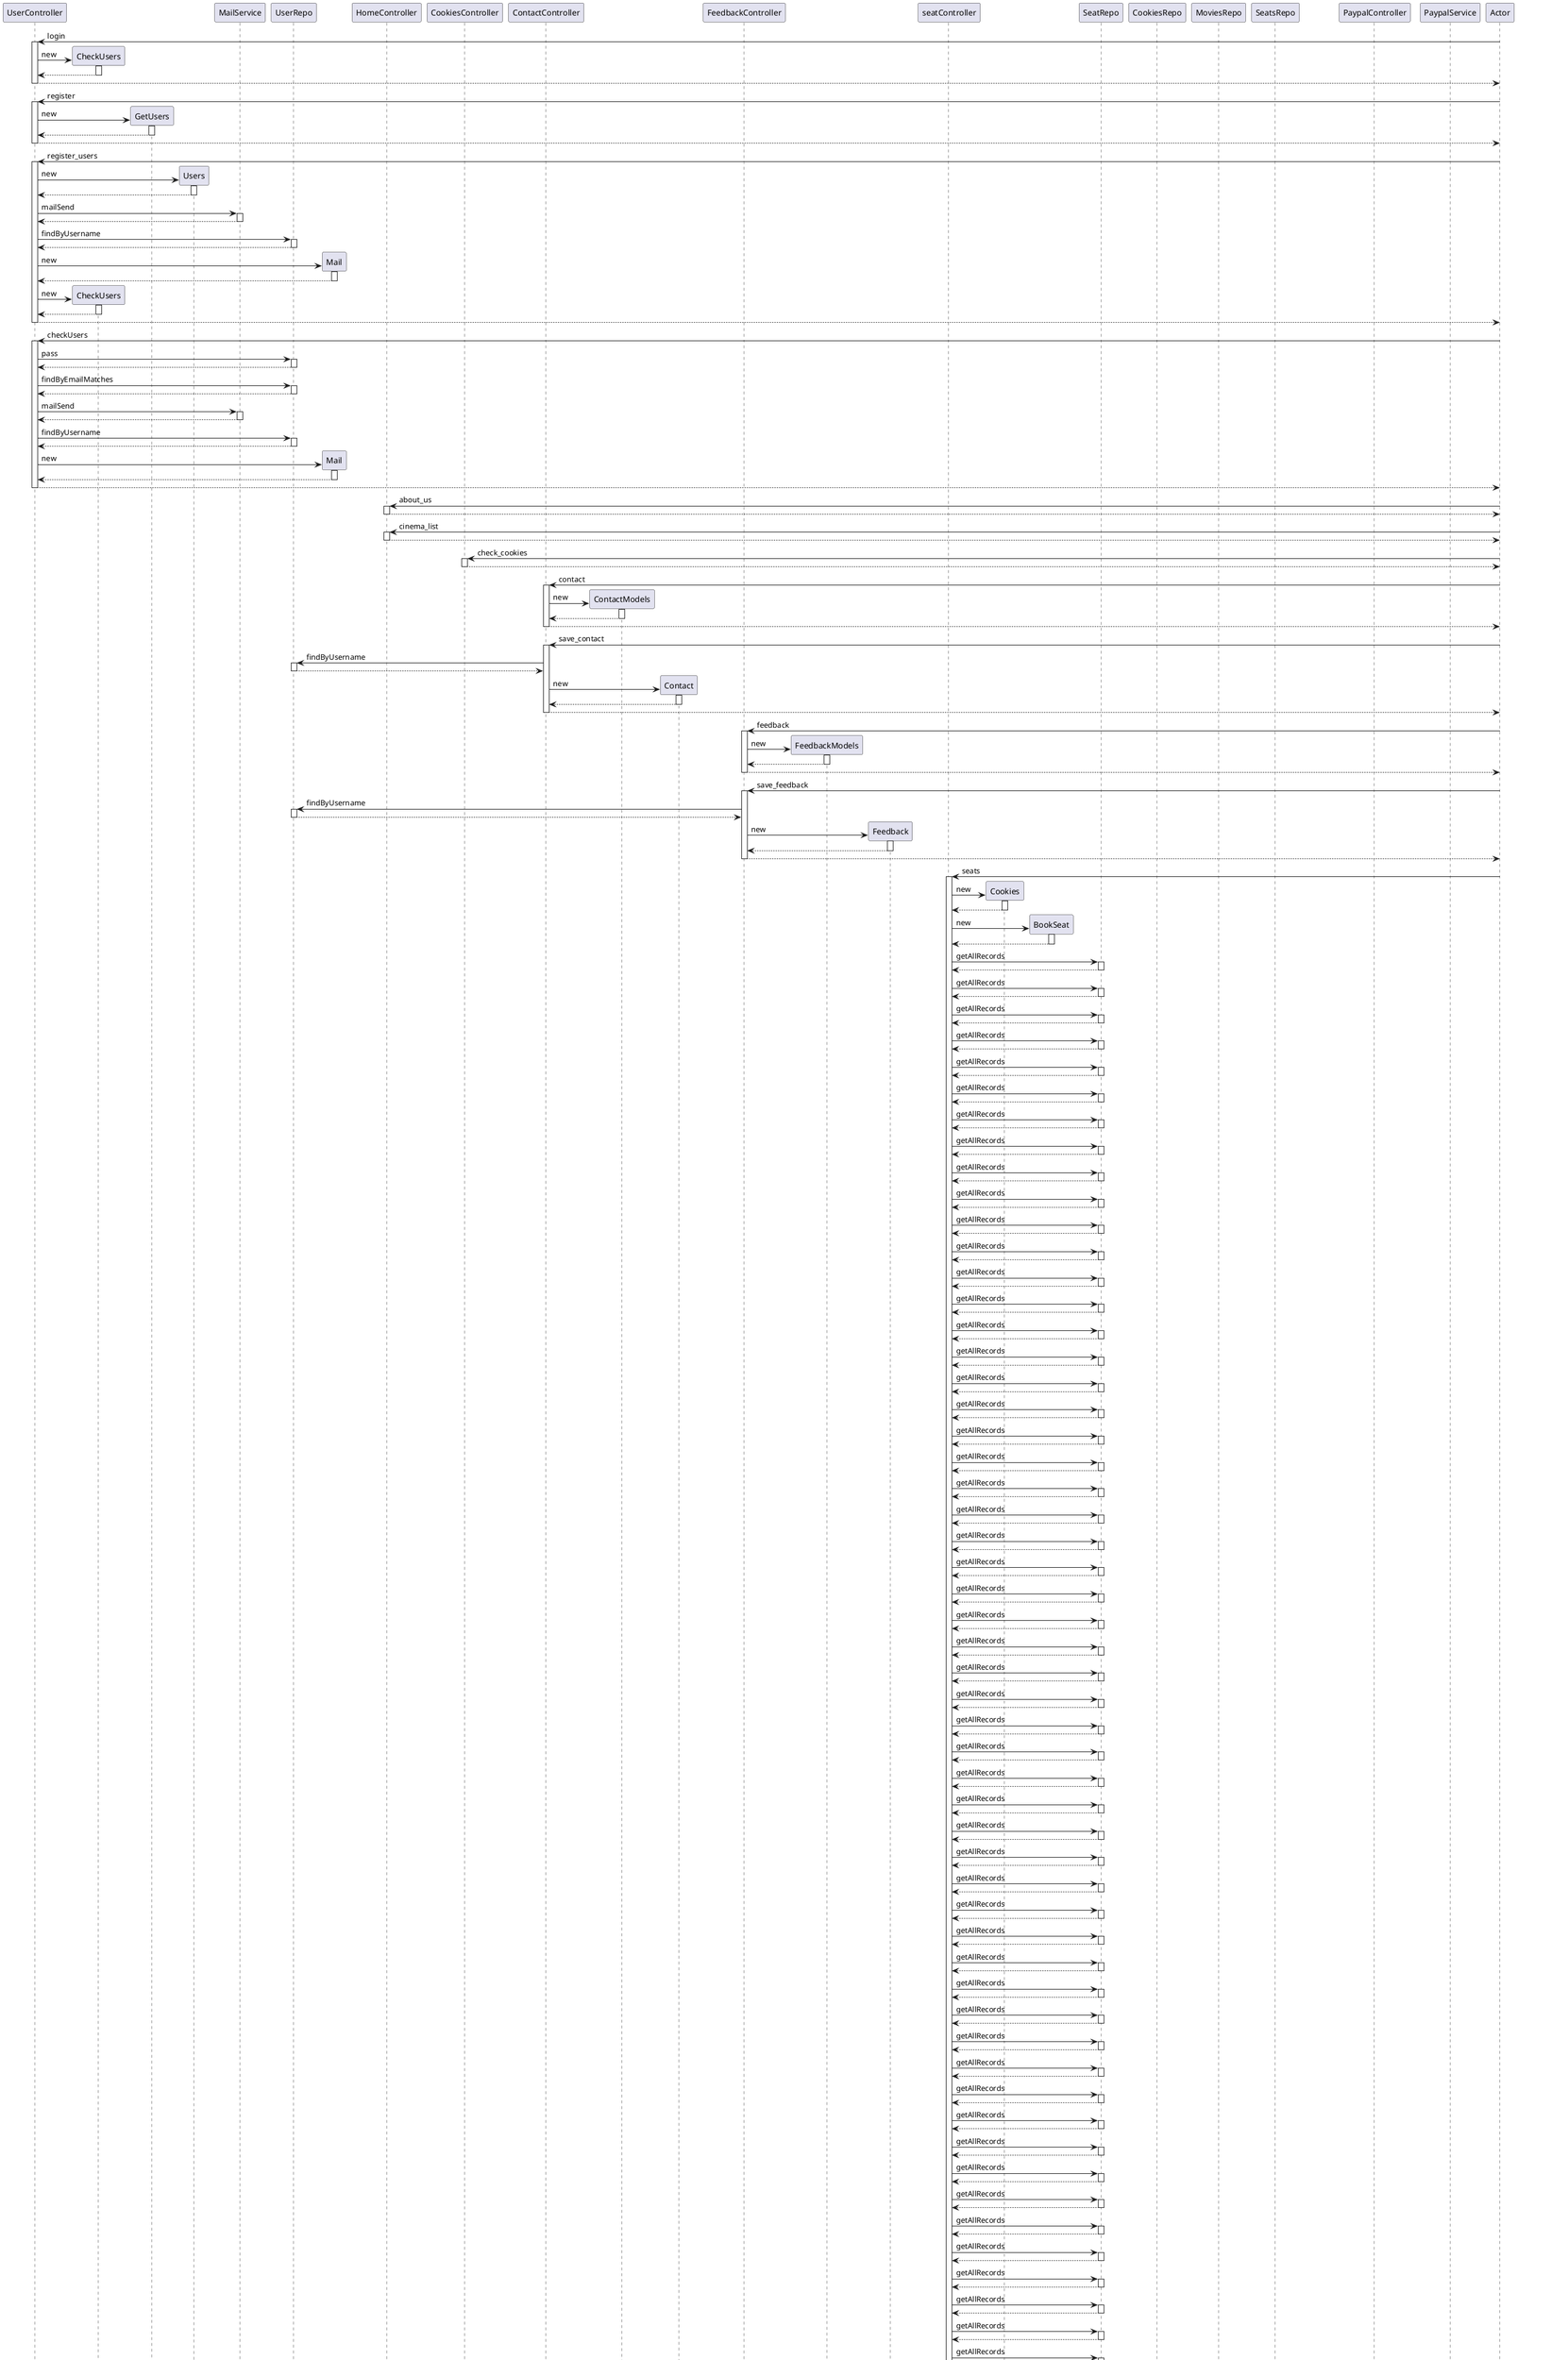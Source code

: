 @startuml
participant Actor
Actor -> UserController : login
activate UserController
create CheckUsers
UserController -> CheckUsers : new
activate CheckUsers
CheckUsers --> UserController
deactivate CheckUsers
return
participant Actor
Actor -> UserController : register
activate UserController
create GetUsers
UserController -> GetUsers : new
activate GetUsers
GetUsers --> UserController
deactivate GetUsers
return
participant Actor
Actor -> UserController : register_users
activate UserController
create Users
UserController -> Users : new
activate Users
Users --> UserController
deactivate Users
UserController -> MailService : mailSend
activate MailService
MailService --> UserController
deactivate MailService
UserController -> UserRepo : findByUsername
activate UserRepo
UserRepo --> UserController
deactivate UserRepo
create Mail
UserController -> Mail : new
activate Mail
Mail --> UserController
deactivate Mail
create CheckUsers
UserController -> CheckUsers : new
activate CheckUsers
CheckUsers --> UserController
deactivate CheckUsers
return
participant Actor
Actor -> UserController : checkUsers
activate UserController
UserController -> UserRepo : pass
activate UserRepo
UserRepo --> UserController
deactivate UserRepo
UserController -> UserRepo : findByEmailMatches
activate UserRepo
UserRepo --> UserController
deactivate UserRepo
UserController -> MailService : mailSend
activate MailService
MailService --> UserController
deactivate MailService
UserController -> UserRepo : findByUsername
activate UserRepo
UserRepo --> UserController
deactivate UserRepo
create Mail
UserController -> Mail : new
activate Mail
Mail --> UserController
deactivate Mail
return
participant Actor
Actor -> HomeController : about_us
activate HomeController
return
participant Actor
Actor -> HomeController : cinema_list
activate HomeController
return
participant Actor
Actor -> CookiesController : check_cookies
activate CookiesController
return
participant Actor
Actor -> ContactController : contact
activate ContactController
create ContactModels
ContactController -> ContactModels : new
activate ContactModels
ContactModels --> ContactController
deactivate ContactModels
return
participant Actor
Actor -> ContactController : save_contact
activate ContactController
ContactController -> UserRepo : findByUsername
activate UserRepo
UserRepo --> ContactController
deactivate UserRepo
create Contact
ContactController -> Contact : new
activate Contact
Contact --> ContactController
deactivate Contact
return
participant Actor
Actor -> FeedbackController : feedback
activate FeedbackController
create FeedbackModels
FeedbackController -> FeedbackModels : new
activate FeedbackModels
FeedbackModels --> FeedbackController
deactivate FeedbackModels
return
participant Actor
Actor -> FeedbackController : save_feedback
activate FeedbackController
FeedbackController -> UserRepo : findByUsername
activate UserRepo
UserRepo --> FeedbackController
deactivate UserRepo
create Feedback
FeedbackController -> Feedback : new
activate Feedback
Feedback --> FeedbackController
deactivate Feedback
return
participant Actor
Actor -> seatController : seats
activate seatController
create Cookies
seatController -> Cookies : new
activate Cookies
Cookies --> seatController
deactivate Cookies
create BookSeat
seatController -> BookSeat : new
activate BookSeat
BookSeat --> seatController
deactivate BookSeat
seatController -> SeatRepo : getAllRecords
activate SeatRepo
SeatRepo --> seatController
deactivate SeatRepo
seatController -> SeatRepo : getAllRecords
activate SeatRepo
SeatRepo --> seatController
deactivate SeatRepo
seatController -> SeatRepo : getAllRecords
activate SeatRepo
SeatRepo --> seatController
deactivate SeatRepo
seatController -> SeatRepo : getAllRecords
activate SeatRepo
SeatRepo --> seatController
deactivate SeatRepo
seatController -> SeatRepo : getAllRecords
activate SeatRepo
SeatRepo --> seatController
deactivate SeatRepo
seatController -> SeatRepo : getAllRecords
activate SeatRepo
SeatRepo --> seatController
deactivate SeatRepo
seatController -> SeatRepo : getAllRecords
activate SeatRepo
SeatRepo --> seatController
deactivate SeatRepo
seatController -> SeatRepo : getAllRecords
activate SeatRepo
SeatRepo --> seatController
deactivate SeatRepo
seatController -> SeatRepo : getAllRecords
activate SeatRepo
SeatRepo --> seatController
deactivate SeatRepo
seatController -> SeatRepo : getAllRecords
activate SeatRepo
SeatRepo --> seatController
deactivate SeatRepo
seatController -> SeatRepo : getAllRecords
activate SeatRepo
SeatRepo --> seatController
deactivate SeatRepo
seatController -> SeatRepo : getAllRecords
activate SeatRepo
SeatRepo --> seatController
deactivate SeatRepo
seatController -> SeatRepo : getAllRecords
activate SeatRepo
SeatRepo --> seatController
deactivate SeatRepo
seatController -> SeatRepo : getAllRecords
activate SeatRepo
SeatRepo --> seatController
deactivate SeatRepo
seatController -> SeatRepo : getAllRecords
activate SeatRepo
SeatRepo --> seatController
deactivate SeatRepo
seatController -> SeatRepo : getAllRecords
activate SeatRepo
SeatRepo --> seatController
deactivate SeatRepo
seatController -> SeatRepo : getAllRecords
activate SeatRepo
SeatRepo --> seatController
deactivate SeatRepo
seatController -> SeatRepo : getAllRecords
activate SeatRepo
SeatRepo --> seatController
deactivate SeatRepo
seatController -> SeatRepo : getAllRecords
activate SeatRepo
SeatRepo --> seatController
deactivate SeatRepo
seatController -> SeatRepo : getAllRecords
activate SeatRepo
SeatRepo --> seatController
deactivate SeatRepo
seatController -> SeatRepo : getAllRecords
activate SeatRepo
SeatRepo --> seatController
deactivate SeatRepo
seatController -> SeatRepo : getAllRecords
activate SeatRepo
SeatRepo --> seatController
deactivate SeatRepo
seatController -> SeatRepo : getAllRecords
activate SeatRepo
SeatRepo --> seatController
deactivate SeatRepo
seatController -> SeatRepo : getAllRecords
activate SeatRepo
SeatRepo --> seatController
deactivate SeatRepo
seatController -> SeatRepo : getAllRecords
activate SeatRepo
SeatRepo --> seatController
deactivate SeatRepo
seatController -> SeatRepo : getAllRecords
activate SeatRepo
SeatRepo --> seatController
deactivate SeatRepo
seatController -> SeatRepo : getAllRecords
activate SeatRepo
SeatRepo --> seatController
deactivate SeatRepo
seatController -> SeatRepo : getAllRecords
activate SeatRepo
SeatRepo --> seatController
deactivate SeatRepo
seatController -> SeatRepo : getAllRecords
activate SeatRepo
SeatRepo --> seatController
deactivate SeatRepo
seatController -> SeatRepo : getAllRecords
activate SeatRepo
SeatRepo --> seatController
deactivate SeatRepo
seatController -> SeatRepo : getAllRecords
activate SeatRepo
SeatRepo --> seatController
deactivate SeatRepo
seatController -> SeatRepo : getAllRecords
activate SeatRepo
SeatRepo --> seatController
deactivate SeatRepo
seatController -> SeatRepo : getAllRecords
activate SeatRepo
SeatRepo --> seatController
deactivate SeatRepo
seatController -> SeatRepo : getAllRecords
activate SeatRepo
SeatRepo --> seatController
deactivate SeatRepo
seatController -> SeatRepo : getAllRecords
activate SeatRepo
SeatRepo --> seatController
deactivate SeatRepo
seatController -> SeatRepo : getAllRecords
activate SeatRepo
SeatRepo --> seatController
deactivate SeatRepo
seatController -> SeatRepo : getAllRecords
activate SeatRepo
SeatRepo --> seatController
deactivate SeatRepo
seatController -> SeatRepo : getAllRecords
activate SeatRepo
SeatRepo --> seatController
deactivate SeatRepo
seatController -> SeatRepo : getAllRecords
activate SeatRepo
SeatRepo --> seatController
deactivate SeatRepo
seatController -> SeatRepo : getAllRecords
activate SeatRepo
SeatRepo --> seatController
deactivate SeatRepo
seatController -> SeatRepo : getAllRecords
activate SeatRepo
SeatRepo --> seatController
deactivate SeatRepo
seatController -> SeatRepo : getAllRecords
activate SeatRepo
SeatRepo --> seatController
deactivate SeatRepo
seatController -> SeatRepo : getAllRecords
activate SeatRepo
SeatRepo --> seatController
deactivate SeatRepo
seatController -> SeatRepo : getAllRecords
activate SeatRepo
SeatRepo --> seatController
deactivate SeatRepo
seatController -> SeatRepo : getAllRecords
activate SeatRepo
SeatRepo --> seatController
deactivate SeatRepo
seatController -> SeatRepo : getAllRecords
activate SeatRepo
SeatRepo --> seatController
deactivate SeatRepo
seatController -> SeatRepo : getAllRecords
activate SeatRepo
SeatRepo --> seatController
deactivate SeatRepo
seatController -> SeatRepo : getAllRecords
activate SeatRepo
SeatRepo --> seatController
deactivate SeatRepo
seatController -> SeatRepo : getAllRecords
activate SeatRepo
SeatRepo --> seatController
deactivate SeatRepo
seatController -> SeatRepo : getAllRecords
activate SeatRepo
SeatRepo --> seatController
deactivate SeatRepo
seatController -> SeatRepo : getAllRecords
activate SeatRepo
SeatRepo --> seatController
deactivate SeatRepo
seatController -> SeatRepo : getAllRecords
activate SeatRepo
SeatRepo --> seatController
deactivate SeatRepo
seatController -> SeatRepo : getAllRecords
activate SeatRepo
SeatRepo --> seatController
deactivate SeatRepo
seatController -> SeatRepo : getAllRecords
activate SeatRepo
SeatRepo --> seatController
deactivate SeatRepo
seatController -> SeatRepo : getAllRecords
activate SeatRepo
SeatRepo --> seatController
deactivate SeatRepo
seatController -> SeatRepo : getAllRecords
activate SeatRepo
SeatRepo --> seatController
deactivate SeatRepo
seatController -> SeatRepo : getAllRecords
activate SeatRepo
SeatRepo --> seatController
deactivate SeatRepo
seatController -> SeatRepo : getAllRecords
activate SeatRepo
SeatRepo --> seatController
deactivate SeatRepo
seatController -> SeatRepo : getAllRecords
activate SeatRepo
SeatRepo --> seatController
deactivate SeatRepo
seatController -> SeatRepo : getAllRecords
activate SeatRepo
SeatRepo --> seatController
deactivate SeatRepo
seatController -> SeatRepo : getAllRecords
activate SeatRepo
SeatRepo --> seatController
deactivate SeatRepo
seatController -> SeatRepo : getAllRecords
activate SeatRepo
SeatRepo --> seatController
deactivate SeatRepo
seatController -> SeatRepo : getAllRecords
activate SeatRepo
SeatRepo --> seatController
deactivate SeatRepo
seatController -> SeatRepo : getAllRecords
activate SeatRepo
SeatRepo --> seatController
deactivate SeatRepo
seatController -> SeatRepo : getAllRecords
activate SeatRepo
SeatRepo --> seatController
deactivate SeatRepo
seatController -> SeatRepo : getAllRecords
activate SeatRepo
SeatRepo --> seatController
deactivate SeatRepo
seatController -> SeatRepo : getAllRecords
activate SeatRepo
SeatRepo --> seatController
deactivate SeatRepo
seatController -> SeatRepo : getAllRecords
activate SeatRepo
SeatRepo --> seatController
deactivate SeatRepo
seatController -> SeatRepo : getAllRecords
activate SeatRepo
SeatRepo --> seatController
deactivate SeatRepo
seatController -> SeatRepo : getAllRecords
activate SeatRepo
SeatRepo --> seatController
deactivate SeatRepo
seatController -> SeatRepo : getAllRecords
activate SeatRepo
SeatRepo --> seatController
deactivate SeatRepo
seatController -> SeatRepo : getAllRecords
activate SeatRepo
SeatRepo --> seatController
deactivate SeatRepo
seatController -> SeatRepo : getAllRecords
activate SeatRepo
SeatRepo --> seatController
deactivate SeatRepo
seatController -> SeatRepo : getAllRecords
activate SeatRepo
SeatRepo --> seatController
deactivate SeatRepo
seatController -> SeatRepo : getAllRecords
activate SeatRepo
SeatRepo --> seatController
deactivate SeatRepo
seatController -> SeatRepo : getAllRecords
activate SeatRepo
SeatRepo --> seatController
deactivate SeatRepo
seatController -> SeatRepo : getAllRecords
activate SeatRepo
SeatRepo --> seatController
deactivate SeatRepo
seatController -> SeatRepo : getAllRecords
activate SeatRepo
SeatRepo --> seatController
deactivate SeatRepo
seatController -> SeatRepo : getAllRecords
activate SeatRepo
SeatRepo --> seatController
deactivate SeatRepo
seatController -> SeatRepo : getAllRecords
activate SeatRepo
SeatRepo --> seatController
deactivate SeatRepo
seatController -> SeatRepo : getAllRecords
activate SeatRepo
SeatRepo --> seatController
deactivate SeatRepo
seatController -> SeatRepo : getAllRecords
activate SeatRepo
SeatRepo --> seatController
deactivate SeatRepo
seatController -> SeatRepo : getAllRecords
activate SeatRepo
SeatRepo --> seatController
deactivate SeatRepo
seatController -> SeatRepo : getAllRecords
activate SeatRepo
SeatRepo --> seatController
deactivate SeatRepo
seatController -> SeatRepo : getAllRecords
activate SeatRepo
SeatRepo --> seatController
deactivate SeatRepo
seatController -> SeatRepo : getAllRecords
activate SeatRepo
SeatRepo --> seatController
deactivate SeatRepo
seatController -> SeatRepo : getAllRecords
activate SeatRepo
SeatRepo --> seatController
deactivate SeatRepo
seatController -> SeatRepo : getAllRecords
activate SeatRepo
SeatRepo --> seatController
deactivate SeatRepo
return

participant Actor
Actor -> seatController : getSeat
activate seatController
seatController -> CookiesRepo : getCookiesById
activate CookiesRepo
CookiesRepo --> seatController
deactivate CookiesRepo
seatController -> UserRepo : findByUsername
activate UserRepo
UserRepo --> seatController
deactivate UserRepo
seatController -> MoviesRepo : getMovieByName
activate MoviesRepo
MoviesRepo --> seatController
deactivate MoviesRepo
seatController -> MoviesRepo : getMovieByName
activate MoviesRepo
MoviesRepo --> seatController
deactivate MoviesRepo
seatController -> SeatsRepo : getSeatsByMovie_id
activate SeatsRepo
SeatsRepo --> seatController
deactivate SeatsRepo
seatController -> MoviesRepo : getMovieByName
activate MoviesRepo
MoviesRepo --> seatController
deactivate MoviesRepo
seatController -> SeatsRepo : getSeatsByMovie_id
activate SeatsRepo
SeatsRepo --> seatController
deactivate SeatsRepo
seatController -> UserRepo : findByUsername
activate UserRepo
UserRepo --> seatController
deactivate UserRepo
seatController -> MoviesRepo : getMovieByName
activate MoviesRepo
MoviesRepo --> seatController
deactivate MoviesRepo
create Seats
seatController -> Seats : new
activate Seats
Seats --> seatController
deactivate Seats
seatController -> MoviesRepo : getMovieByName
activate MoviesRepo
MoviesRepo --> seatController
deactivate MoviesRepo
seatController -> SeatsRepo : getSeatsByMovie_id
activate SeatsRepo
SeatsRepo --> seatController
deactivate SeatsRepo
seatController -> MoviesRepo : getMovieByName
activate MoviesRepo
MoviesRepo --> seatController
deactivate MoviesRepo
seatController -> SeatsRepo : getSeatsByMovie_id
activate SeatsRepo
SeatsRepo --> seatController
deactivate SeatsRepo
seatController -> UserRepo : findByUsername
activate UserRepo
UserRepo --> seatController
deactivate UserRepo
seatController -> MoviesRepo : getMovieByName
activate MoviesRepo
MoviesRepo --> seatController
deactivate MoviesRepo
create Seats
seatController -> Seats : new
activate Seats
Seats --> seatController
deactivate Seats
seatController -> MoviesRepo : getMovieByName
activate MoviesRepo
MoviesRepo --> seatController
deactivate MoviesRepo
seatController -> SeatsRepo : getSeatsByMovie_id
activate SeatsRepo
SeatsRepo --> seatController
deactivate SeatsRepo
seatController -> MoviesRepo : getMovieByName
activate MoviesRepo
MoviesRepo --> seatController
deactivate MoviesRepo
seatController -> SeatsRepo : getSeatsByMovie_id
activate SeatsRepo
SeatsRepo --> seatController
deactivate SeatsRepo
seatController -> UserRepo : findByUsername
activate UserRepo
UserRepo --> seatController
deactivate UserRepo
seatController -> MoviesRepo : getMovieByName
activate MoviesRepo
MoviesRepo --> seatController
deactivate MoviesRepo
create Seats
seatController -> Seats : new
activate Seats
Seats --> seatController
deactivate Seats
seatController -> MoviesRepo : getMovieByName
activate MoviesRepo
MoviesRepo --> seatController
deactivate MoviesRepo
seatController -> SeatsRepo : getSeatsByMovie_id
activate SeatsRepo
SeatsRepo --> seatController
deactivate SeatsRepo
seatController -> MoviesRepo : getMovieByName
activate MoviesRepo
MoviesRepo --> seatController
deactivate MoviesRepo
seatController -> SeatsRepo : getSeatsByMovie_id
activate SeatsRepo
SeatsRepo --> seatController
deactivate SeatsRepo
seatController -> UserRepo : findByUsername
activate UserRepo
UserRepo --> seatController
deactivate UserRepo
seatController -> MoviesRepo : getMovieByName
activate MoviesRepo
MoviesRepo --> seatController
deactivate MoviesRepo
create Seats
seatController -> Seats : new
activate Seats
Seats --> seatController
deactivate Seats
seatController -> MoviesRepo : getMovieByName
activate MoviesRepo
MoviesRepo --> seatController
deactivate MoviesRepo
seatController -> SeatsRepo : getSeatsByMovie_id
activate SeatsRepo
SeatsRepo --> seatController
deactivate SeatsRepo
seatController -> MoviesRepo : getMovieByName
activate MoviesRepo
MoviesRepo --> seatController
deactivate MoviesRepo
seatController -> SeatsRepo : getSeatsByMovie_id
activate SeatsRepo
SeatsRepo --> seatController
deactivate SeatsRepo
seatController -> UserRepo : findByUsername
activate UserRepo
UserRepo --> seatController
deactivate UserRepo
seatController -> MoviesRepo : getMovieByName
activate MoviesRepo
MoviesRepo --> seatController
deactivate MoviesRepo
create Seats
seatController -> Seats : new
activate Seats
Seats --> seatController
deactivate Seats
seatController -> MoviesRepo : getMovieByName
activate MoviesRepo
MoviesRepo --> seatController
deactivate MoviesRepo
seatController -> SeatsRepo : getSeatsByMovie_id
activate SeatsRepo
SeatsRepo --> seatController
deactivate SeatsRepo
seatController -> MoviesRepo : getMovieByName
activate MoviesRepo
MoviesRepo --> seatController
deactivate MoviesRepo
seatController -> SeatsRepo : getSeatsByMovie_id
activate SeatsRepo
SeatsRepo --> seatController
deactivate SeatsRepo
seatController -> UserRepo : findByUsername
activate UserRepo
UserRepo --> seatController
deactivate UserRepo
seatController -> MoviesRepo : getMovieByName
activate MoviesRepo
MoviesRepo --> seatController
deactivate MoviesRepo
create Seats
seatController -> Seats : new
activate Seats
Seats --> seatController
deactivate Seats
seatController -> MoviesRepo : getMovieByName
activate MoviesRepo
MoviesRepo --> seatController
deactivate MoviesRepo
seatController -> SeatsRepo : getSeatsByMovie_id
activate SeatsRepo
SeatsRepo --> seatController
deactivate SeatsRepo
seatController -> MoviesRepo : getMovieByName
activate MoviesRepo
MoviesRepo --> seatController
deactivate MoviesRepo
seatController -> SeatsRepo : getSeatsByMovie_id
activate SeatsRepo
SeatsRepo --> seatController
deactivate SeatsRepo
seatController -> UserRepo : findByUsername
activate UserRepo
UserRepo --> seatController
deactivate UserRepo
seatController -> MoviesRepo : getMovieByName
activate MoviesRepo
MoviesRepo --> seatController
deactivate MoviesRepo
create Seats
seatController -> Seats : new
activate Seats
Seats --> seatController
deactivate Seats
seatController -> MoviesRepo : getMovieByName
activate MoviesRepo
MoviesRepo --> seatController
deactivate MoviesRepo
seatController -> SeatsRepo : getSeatsByMovie_id
activate SeatsRepo
SeatsRepo --> seatController
deactivate SeatsRepo
seatController -> MoviesRepo : getMovieByName
activate MoviesRepo
MoviesRepo --> seatController
deactivate MoviesRepo
seatController -> SeatsRepo : getSeatsByMovie_id
activate SeatsRepo
SeatsRepo --> seatController
deactivate SeatsRepo
seatController -> UserRepo : findByUsername
activate UserRepo
UserRepo --> seatController
deactivate UserRepo
seatController -> MoviesRepo : getMovieByName
activate MoviesRepo
MoviesRepo --> seatController
deactivate MoviesRepo
create Seats
seatController -> Seats : new
activate Seats
Seats --> seatController
deactivate Seats
seatController -> MoviesRepo : getMovieByName
activate MoviesRepo
MoviesRepo --> seatController
deactivate MoviesRepo
seatController -> SeatsRepo : getSeatsByMovie_id
activate SeatsRepo
SeatsRepo --> seatController
deactivate SeatsRepo
seatController -> MoviesRepo : getMovieByName
activate MoviesRepo
MoviesRepo --> seatController
deactivate MoviesRepo
seatController -> SeatsRepo : getSeatsByMovie_id
activate SeatsRepo
SeatsRepo --> seatController
deactivate SeatsRepo
seatController -> UserRepo : findByUsername
activate UserRepo
UserRepo --> seatController
deactivate UserRepo
seatController -> MoviesRepo : getMovieByName
activate MoviesRepo
MoviesRepo --> seatController
deactivate MoviesRepo
create Seats
seatController -> Seats : new
activate Seats
Seats --> seatController
deactivate Seats
seatController -> MoviesRepo : getMovieByName
activate MoviesRepo
MoviesRepo --> seatController
deactivate MoviesRepo
seatController -> SeatsRepo : getSeatsByMovie_id
activate SeatsRepo
SeatsRepo --> seatController
deactivate SeatsRepo
seatController -> MoviesRepo : getMovieByName
activate MoviesRepo
MoviesRepo --> seatController
deactivate MoviesRepo
seatController -> SeatsRepo : getSeatsByMovie_id
activate SeatsRepo
SeatsRepo --> seatController
deactivate SeatsRepo
seatController -> UserRepo : findByUsername
activate UserRepo
UserRepo --> seatController
deactivate UserRepo
seatController -> MoviesRepo : getMovieByName
activate MoviesRepo
MoviesRepo --> seatController
deactivate MoviesRepo
create Seats
seatController -> Seats : new
activate Seats
Seats --> seatController
deactivate Seats
seatController -> MoviesRepo : getMovieByName
activate MoviesRepo
MoviesRepo --> seatController
deactivate MoviesRepo
seatController -> SeatsRepo : getSeatsByMovie_id
activate SeatsRepo
SeatsRepo --> seatController
deactivate SeatsRepo
seatController -> MoviesRepo : getMovieByName
activate MoviesRepo
MoviesRepo --> seatController
deactivate MoviesRepo
seatController -> SeatsRepo : getSeatsByMovie_id
activate SeatsRepo
SeatsRepo --> seatController
deactivate SeatsRepo
seatController -> UserRepo : findByUsername
activate UserRepo
UserRepo --> seatController
deactivate UserRepo
seatController -> MoviesRepo : getMovieByName
activate MoviesRepo
MoviesRepo --> seatController
deactivate MoviesRepo
create Seats
seatController -> Seats : new
activate Seats
Seats --> seatController
deactivate Seats
seatController -> MoviesRepo : getMovieByName
activate MoviesRepo
MoviesRepo --> seatController
deactivate MoviesRepo
seatController -> SeatsRepo : getSeatsByMovie_id
activate SeatsRepo
SeatsRepo --> seatController
deactivate SeatsRepo
seatController -> MoviesRepo : getMovieByName
activate MoviesRepo
MoviesRepo --> seatController
deactivate MoviesRepo
seatController -> SeatsRepo : getSeatsByMovie_id
activate SeatsRepo
SeatsRepo --> seatController
deactivate SeatsRepo
seatController -> UserRepo : findByUsername
activate UserRepo
UserRepo --> seatController
deactivate UserRepo
seatController -> MoviesRepo : getMovieByName
activate MoviesRepo
MoviesRepo --> seatController
deactivate MoviesRepo
create Seats
seatController -> Seats : new
activate Seats
Seats --> seatController
deactivate Seats
seatController -> MoviesRepo : getMovieByName
activate MoviesRepo
MoviesRepo --> seatController
deactivate MoviesRepo
seatController -> SeatsRepo : getSeatsByMovie_id
activate SeatsRepo
SeatsRepo --> seatController
deactivate SeatsRepo
seatController -> MoviesRepo : getMovieByName
activate MoviesRepo
MoviesRepo --> seatController
deactivate MoviesRepo
seatController -> SeatsRepo : getSeatsByMovie_id
activate SeatsRepo
SeatsRepo --> seatController
deactivate SeatsRepo
seatController -> UserRepo : findByUsername
activate UserRepo
UserRepo --> seatController
deactivate UserRepo
seatController -> MoviesRepo : getMovieByName
activate MoviesRepo
MoviesRepo --> seatController
deactivate MoviesRepo
create Seats
seatController -> Seats : new
activate Seats
Seats --> seatController
deactivate Seats
seatController -> MoviesRepo : getMovieByName
activate MoviesRepo
MoviesRepo --> seatController
deactivate MoviesRepo
seatController -> SeatsRepo : getSeatsByMovie_id
activate SeatsRepo
SeatsRepo --> seatController
deactivate SeatsRepo
seatController -> MoviesRepo : getMovieByName
activate MoviesRepo
MoviesRepo --> seatController
deactivate MoviesRepo
seatController -> SeatsRepo : getSeatsByMovie_id
activate SeatsRepo
SeatsRepo --> seatController
deactivate SeatsRepo
seatController -> UserRepo : findByUsername
activate UserRepo
UserRepo --> seatController
deactivate UserRepo
seatController -> MoviesRepo : getMovieByName
activate MoviesRepo
MoviesRepo --> seatController
deactivate MoviesRepo
create Seats
seatController -> Seats : new
activate Seats
Seats --> seatController
deactivate Seats
seatController -> MoviesRepo : getMovieByName
activate MoviesRepo
MoviesRepo --> seatController
deactivate MoviesRepo
seatController -> SeatsRepo : getSeatsByMovie_id
activate SeatsRepo
SeatsRepo --> seatController
deactivate SeatsRepo
seatController -> MoviesRepo : getMovieByName
activate MoviesRepo
MoviesRepo --> seatController
deactivate MoviesRepo
seatController -> SeatsRepo : getSeatsByMovie_id
activate SeatsRepo
SeatsRepo --> seatController
deactivate SeatsRepo
seatController -> UserRepo : findByUsername
activate UserRepo
UserRepo --> seatController
deactivate UserRepo
seatController -> MoviesRepo : getMovieByName
activate MoviesRepo
MoviesRepo --> seatController
deactivate MoviesRepo
create Seats
seatController -> Seats : new
activate Seats
Seats --> seatController
deactivate Seats
seatController -> MoviesRepo : getMovieByName
activate MoviesRepo
MoviesRepo --> seatController
deactivate MoviesRepo
seatController -> SeatsRepo : getSeatsByMovie_id
activate SeatsRepo
SeatsRepo --> seatController
deactivate SeatsRepo
seatController -> MoviesRepo : getMovieByName
activate MoviesRepo
MoviesRepo --> seatController
deactivate MoviesRepo
seatController -> SeatsRepo : getSeatsByMovie_id
activate SeatsRepo
SeatsRepo --> seatController
deactivate SeatsRepo
seatController -> UserRepo : findByUsername
activate UserRepo
UserRepo --> seatController
deactivate UserRepo
seatController -> MoviesRepo : getMovieByName
activate MoviesRepo
MoviesRepo --> seatController
deactivate MoviesRepo
create Seats
seatController -> Seats : new
activate Seats
Seats --> seatController
deactivate Seats
seatController -> MoviesRepo : getMovieByName
activate MoviesRepo
MoviesRepo --> seatController
deactivate MoviesRepo
seatController -> SeatsRepo : getSeatsByMovie_id
activate SeatsRepo
SeatsRepo --> seatController
deactivate SeatsRepo
seatController -> MoviesRepo : getMovieByName
activate MoviesRepo
MoviesRepo --> seatController
deactivate MoviesRepo
seatController -> SeatsRepo : getSeatsByMovie_id
activate SeatsRepo
SeatsRepo --> seatController
deactivate SeatsRepo
seatController -> UserRepo : findByUsername
activate UserRepo
UserRepo --> seatController
deactivate UserRepo
seatController -> MoviesRepo : getMovieByName
activate MoviesRepo
MoviesRepo --> seatController
deactivate MoviesRepo
create Seats
seatController -> Seats : new
activate Seats
Seats --> seatController
deactivate Seats
seatController -> MoviesRepo : getMovieByName
activate MoviesRepo
MoviesRepo --> seatController
deactivate MoviesRepo
seatController -> SeatsRepo : getSeatsByMovie_id
activate SeatsRepo
SeatsRepo --> seatController
deactivate SeatsRepo
seatController -> MoviesRepo : getMovieByName
activate MoviesRepo
MoviesRepo --> seatController
deactivate MoviesRepo
seatController -> SeatsRepo : getSeatsByMovie_id
activate SeatsRepo
SeatsRepo --> seatController
deactivate SeatsRepo
seatController -> UserRepo : findByUsername
activate UserRepo
UserRepo --> seatController
deactivate UserRepo
seatController -> MoviesRepo : getMovieByName
activate MoviesRepo
MoviesRepo --> seatController
deactivate MoviesRepo
create Seats
seatController -> Seats : new
activate Seats
Seats --> seatController
deactivate Seats
seatController -> MoviesRepo : getMovieByName
activate MoviesRepo
MoviesRepo --> seatController
deactivate MoviesRepo
seatController -> SeatsRepo : getSeatsByMovie_id
activate SeatsRepo
SeatsRepo --> seatController
deactivate SeatsRepo
seatController -> MoviesRepo : getMovieByName
activate MoviesRepo
MoviesRepo --> seatController
deactivate MoviesRepo
seatController -> SeatsRepo : getSeatsByMovie_id
activate SeatsRepo
SeatsRepo --> seatController
deactivate SeatsRepo
seatController -> UserRepo : findByUsername
activate UserRepo
UserRepo --> seatController
deactivate UserRepo
seatController -> MoviesRepo : getMovieByName
activate MoviesRepo
MoviesRepo --> seatController
deactivate MoviesRepo
create Seats
seatController -> Seats : new
activate Seats
Seats --> seatController
deactivate Seats
seatController -> MoviesRepo : getMovieByName
activate MoviesRepo
MoviesRepo --> seatController
deactivate MoviesRepo
seatController -> SeatsRepo : getSeatsByMovie_id
activate SeatsRepo
SeatsRepo --> seatController
deactivate SeatsRepo
seatController -> MoviesRepo : getMovieByName
activate MoviesRepo
MoviesRepo --> seatController
deactivate MoviesRepo
seatController -> SeatsRepo : getSeatsByMovie_id
activate SeatsRepo
SeatsRepo --> seatController
deactivate SeatsRepo
seatController -> UserRepo : findByUsername
activate UserRepo
UserRepo --> seatController
deactivate UserRepo
seatController -> MoviesRepo : getMovieByName
activate MoviesRepo
MoviesRepo --> seatController
deactivate MoviesRepo
create Seats
seatController -> Seats : new
activate Seats
Seats --> seatController
deactivate Seats
seatController -> MoviesRepo : getMovieByName
activate MoviesRepo
MoviesRepo --> seatController
deactivate MoviesRepo
seatController -> SeatsRepo : getSeatsByMovie_id
activate SeatsRepo
SeatsRepo --> seatController
deactivate SeatsRepo
seatController -> MoviesRepo : getMovieByName
activate MoviesRepo
MoviesRepo --> seatController
deactivate MoviesRepo
seatController -> SeatsRepo : getSeatsByMovie_id
activate SeatsRepo
SeatsRepo --> seatController
deactivate SeatsRepo
seatController -> UserRepo : findByUsername
activate UserRepo
UserRepo --> seatController
deactivate UserRepo
seatController -> MoviesRepo : getMovieByName
activate MoviesRepo
MoviesRepo --> seatController
deactivate MoviesRepo
create Seats
seatController -> Seats : new
activate Seats
Seats --> seatController
deactivate Seats
seatController -> MoviesRepo : getMovieByName
activate MoviesRepo
MoviesRepo --> seatController
deactivate MoviesRepo
seatController -> SeatsRepo : getSeatsByMovie_id
activate SeatsRepo
SeatsRepo --> seatController
deactivate SeatsRepo
seatController -> MoviesRepo : getMovieByName
activate MoviesRepo
MoviesRepo --> seatController
deactivate MoviesRepo
seatController -> SeatsRepo : getSeatsByMovie_id
activate SeatsRepo
SeatsRepo --> seatController
deactivate SeatsRepo
seatController -> UserRepo : findByUsername
activate UserRepo
UserRepo --> seatController
deactivate UserRepo
seatController -> MoviesRepo : getMovieByName
activate MoviesRepo
MoviesRepo --> seatController
deactivate MoviesRepo
create Seats
seatController -> Seats : new
activate Seats
Seats --> seatController
deactivate Seats
seatController -> MoviesRepo : getMovieByName
activate MoviesRepo
MoviesRepo --> seatController
deactivate MoviesRepo
seatController -> SeatsRepo : getSeatsByMovie_id
activate SeatsRepo
SeatsRepo --> seatController
deactivate SeatsRepo
seatController -> MoviesRepo : getMovieByName
activate MoviesRepo
MoviesRepo --> seatController
deactivate MoviesRepo
seatController -> SeatsRepo : getSeatsByMovie_id
activate SeatsRepo
SeatsRepo --> seatController
deactivate SeatsRepo
seatController -> UserRepo : findByUsername
activate UserRepo
UserRepo --> seatController
deactivate UserRepo
seatController -> MoviesRepo : getMovieByName
activate MoviesRepo
MoviesRepo --> seatController
deactivate MoviesRepo
create Seats
seatController -> Seats : new
activate Seats
Seats --> seatController
deactivate Seats
seatController -> MoviesRepo : getMovieByName
activate MoviesRepo
MoviesRepo --> seatController
deactivate MoviesRepo
seatController -> SeatsRepo : getSeatsByMovie_id
activate SeatsRepo
SeatsRepo --> seatController
deactivate SeatsRepo
seatController -> MoviesRepo : getMovieByName
activate MoviesRepo
MoviesRepo --> seatController
deactivate MoviesRepo
seatController -> SeatsRepo : getSeatsByMovie_id
activate SeatsRepo
SeatsRepo --> seatController
deactivate SeatsRepo
seatController -> UserRepo : findByUsername
activate UserRepo
UserRepo --> seatController
deactivate UserRepo
seatController -> MoviesRepo : getMovieByName
activate MoviesRepo
MoviesRepo --> seatController
deactivate MoviesRepo
create Seats
seatController -> Seats : new
activate Seats
Seats --> seatController
deactivate Seats
seatController -> MoviesRepo : getMovieByName
activate MoviesRepo
MoviesRepo --> seatController
deactivate MoviesRepo
seatController -> SeatsRepo : getSeatsByMovie_id
activate SeatsRepo
SeatsRepo --> seatController
deactivate SeatsRepo
seatController -> MoviesRepo : getMovieByName
activate MoviesRepo
MoviesRepo --> seatController
deactivate MoviesRepo
seatController -> SeatsRepo : getSeatsByMovie_id
activate SeatsRepo
SeatsRepo --> seatController
deactivate SeatsRepo
seatController -> UserRepo : findByUsername
activate UserRepo
UserRepo --> seatController
deactivate UserRepo
seatController -> MoviesRepo : getMovieByName
activate MoviesRepo
MoviesRepo --> seatController
deactivate MoviesRepo
create Seats
seatController -> Seats : new
activate Seats
Seats --> seatController
deactivate Seats
seatController -> MoviesRepo : getMovieByName
activate MoviesRepo
MoviesRepo --> seatController
deactivate MoviesRepo
seatController -> SeatsRepo : getSeatsByMovie_id
activate SeatsRepo
SeatsRepo --> seatController
deactivate SeatsRepo
seatController -> MoviesRepo : getMovieByName
activate MoviesRepo
MoviesRepo --> seatController
deactivate MoviesRepo
seatController -> SeatsRepo : getSeatsByMovie_id
activate SeatsRepo
SeatsRepo --> seatController
deactivate SeatsRepo
seatController -> UserRepo : findByUsername
activate UserRepo
UserRepo --> seatController
deactivate UserRepo
seatController -> MoviesRepo : getMovieByName
activate MoviesRepo
MoviesRepo --> seatController
deactivate MoviesRepo
create Seats
seatController -> Seats : new
activate Seats
Seats --> seatController
deactivate Seats
seatController -> MoviesRepo : getMovieByName
activate MoviesRepo
MoviesRepo --> seatController
deactivate MoviesRepo
seatController -> SeatsRepo : getSeatsByMovie_id
activate SeatsRepo
SeatsRepo --> seatController
deactivate SeatsRepo
seatController -> MoviesRepo : getMovieByName
activate MoviesRepo
MoviesRepo --> seatController
deactivate MoviesRepo
seatController -> SeatsRepo : getSeatsByMovie_id
activate SeatsRepo
SeatsRepo --> seatController
deactivate SeatsRepo
seatController -> UserRepo : findByUsername
activate UserRepo
UserRepo --> seatController
deactivate UserRepo
seatController -> MoviesRepo : getMovieByName
activate MoviesRepo
MoviesRepo --> seatController
deactivate MoviesRepo
create Seats
seatController -> Seats : new
activate Seats
Seats --> seatController
deactivate Seats
seatController -> MoviesRepo : getMovieByName
activate MoviesRepo
MoviesRepo --> seatController
deactivate MoviesRepo
seatController -> SeatsRepo : getSeatsByMovie_id
activate SeatsRepo
SeatsRepo --> seatController
deactivate SeatsRepo
seatController -> MoviesRepo : getMovieByName
activate MoviesRepo
MoviesRepo --> seatController
deactivate MoviesRepo
seatController -> SeatsRepo : getSeatsByMovie_id
activate SeatsRepo
SeatsRepo --> seatController
deactivate SeatsRepo
seatController -> UserRepo : findByUsername
activate UserRepo
UserRepo --> seatController
deactivate UserRepo
seatController -> MoviesRepo : getMovieByName
activate MoviesRepo
MoviesRepo --> seatController
deactivate MoviesRepo
create Seats
seatController -> Seats : new
activate Seats
Seats --> seatController
deactivate Seats
seatController -> MoviesRepo : getMovieByName
activate MoviesRepo
MoviesRepo --> seatController
deactivate MoviesRepo
seatController -> SeatsRepo : getSeatsByMovie_id
activate SeatsRepo
SeatsRepo --> seatController
deactivate SeatsRepo
seatController -> MoviesRepo : getMovieByName
activate MoviesRepo
MoviesRepo --> seatController
deactivate MoviesRepo
seatController -> SeatsRepo : getSeatsByMovie_id
activate SeatsRepo
SeatsRepo --> seatController
deactivate SeatsRepo
seatController -> UserRepo : findByUsername
activate UserRepo
UserRepo --> seatController
deactivate UserRepo
seatController -> MoviesRepo : getMovieByName
activate MoviesRepo
MoviesRepo --> seatController
deactivate MoviesRepo
create Seats
seatController -> Seats : new
activate Seats
Seats --> seatController
deactivate Seats
seatController -> MoviesRepo : getMovieByName
activate MoviesRepo
MoviesRepo --> seatController
deactivate MoviesRepo
seatController -> SeatsRepo : getSeatsByMovie_id
activate SeatsRepo
SeatsRepo --> seatController
deactivate SeatsRepo
seatController -> MoviesRepo : getMovieByName
activate MoviesRepo
MoviesRepo --> seatController
deactivate MoviesRepo
seatController -> SeatsRepo : getSeatsByMovie_id
activate SeatsRepo
SeatsRepo --> seatController
deactivate SeatsRepo
seatController -> UserRepo : findByUsername
activate UserRepo
UserRepo --> seatController
deactivate UserRepo
seatController -> MoviesRepo : getMovieByName
activate MoviesRepo
MoviesRepo --> seatController
deactivate MoviesRepo
create Seats
seatController -> Seats : new
activate Seats
Seats --> seatController
deactivate Seats
seatController -> MoviesRepo : getMovieByName
activate MoviesRepo
MoviesRepo --> seatController
deactivate MoviesRepo
seatController -> SeatsRepo : getSeatsByMovie_id
activate SeatsRepo
SeatsRepo --> seatController
deactivate SeatsRepo
seatController -> MoviesRepo : getMovieByName
activate MoviesRepo
MoviesRepo --> seatController
deactivate MoviesRepo
seatController -> SeatsRepo : getSeatsByMovie_id
activate SeatsRepo
SeatsRepo --> seatController
deactivate SeatsRepo
seatController -> UserRepo : findByUsername
activate UserRepo
UserRepo --> seatController
deactivate UserRepo
seatController -> MoviesRepo : getMovieByName
activate MoviesRepo
MoviesRepo --> seatController
deactivate MoviesRepo
create Seats
seatController -> Seats : new
activate Seats
Seats --> seatController
deactivate Seats
seatController -> MoviesRepo : getMovieByName
activate MoviesRepo
MoviesRepo --> seatController
deactivate MoviesRepo
seatController -> SeatsRepo : getSeatsByMovie_id
activate SeatsRepo
SeatsRepo --> seatController
deactivate SeatsRepo
seatController -> MoviesRepo : getMovieByName
activate MoviesRepo
MoviesRepo --> seatController
deactivate MoviesRepo
seatController -> SeatsRepo : getSeatsByMovie_id
activate SeatsRepo
SeatsRepo --> seatController
deactivate SeatsRepo
seatController -> UserRepo : findByUsername
activate UserRepo
UserRepo --> seatController
deactivate UserRepo
seatController -> MoviesRepo : getMovieByName
activate MoviesRepo
MoviesRepo --> seatController
deactivate MoviesRepo
create Seats
seatController -> Seats : new
activate Seats
Seats --> seatController
deactivate Seats
seatController -> MoviesRepo : getMovieByName
activate MoviesRepo
MoviesRepo --> seatController
deactivate MoviesRepo
seatController -> SeatsRepo : getSeatsByMovie_id
activate SeatsRepo
SeatsRepo --> seatController
deactivate SeatsRepo
seatController -> MoviesRepo : getMovieByName
activate MoviesRepo
MoviesRepo --> seatController
deactivate MoviesRepo
seatController -> SeatsRepo : getSeatsByMovie_id
activate SeatsRepo
SeatsRepo --> seatController
deactivate SeatsRepo
seatController -> UserRepo : findByUsername
activate UserRepo
UserRepo --> seatController
deactivate UserRepo
seatController -> MoviesRepo : getMovieByName
activate MoviesRepo
MoviesRepo --> seatController
deactivate MoviesRepo
create Seats
seatController -> Seats : new
activate Seats
Seats --> seatController
deactivate Seats
seatController -> MoviesRepo : getMovieByName
activate MoviesRepo
MoviesRepo --> seatController
deactivate MoviesRepo
seatController -> SeatsRepo : getSeatsByMovie_id
activate SeatsRepo
SeatsRepo --> seatController
deactivate SeatsRepo
seatController -> MoviesRepo : getMovieByName
activate MoviesRepo
MoviesRepo --> seatController
deactivate MoviesRepo
seatController -> SeatsRepo : getSeatsByMovie_id
activate SeatsRepo
SeatsRepo --> seatController
deactivate SeatsRepo
seatController -> UserRepo : findByUsername
activate UserRepo
UserRepo --> seatController
deactivate UserRepo
seatController -> MoviesRepo : getMovieByName
activate MoviesRepo
MoviesRepo --> seatController
deactivate MoviesRepo
create Seats
seatController -> Seats : new
activate Seats
Seats --> seatController
deactivate Seats
seatController -> MoviesRepo : getMovieByName
activate MoviesRepo
MoviesRepo --> seatController
deactivate MoviesRepo
seatController -> SeatsRepo : getSeatsByMovie_id
activate SeatsRepo
SeatsRepo --> seatController
deactivate SeatsRepo
seatController -> MoviesRepo : getMovieByName
activate MoviesRepo
MoviesRepo --> seatController
deactivate MoviesRepo
seatController -> SeatsRepo : getSeatsByMovie_id
activate SeatsRepo
SeatsRepo --> seatController
deactivate SeatsRepo
seatController -> UserRepo : findByUsername
activate UserRepo
UserRepo --> seatController
deactivate UserRepo
seatController -> MoviesRepo : getMovieByName
activate MoviesRepo
MoviesRepo --> seatController
deactivate MoviesRepo
create Seats
seatController -> Seats : new
activate Seats
Seats --> seatController
deactivate Seats
seatController -> MoviesRepo : getMovieByName
activate MoviesRepo
MoviesRepo --> seatController
deactivate MoviesRepo
seatController -> SeatsRepo : getSeatsByMovie_id
activate SeatsRepo
SeatsRepo --> seatController
deactivate SeatsRepo
seatController -> MoviesRepo : getMovieByName
activate MoviesRepo
MoviesRepo --> seatController
deactivate MoviesRepo
seatController -> SeatsRepo : getSeatsByMovie_id
activate SeatsRepo
SeatsRepo --> seatController
deactivate SeatsRepo
seatController -> UserRepo : findByUsername
activate UserRepo
UserRepo --> seatController
deactivate UserRepo
seatController -> MoviesRepo : getMovieByName
activate MoviesRepo
MoviesRepo --> seatController
deactivate MoviesRepo
create Seats
seatController -> Seats : new
activate Seats
Seats --> seatController
deactivate Seats
seatController -> MoviesRepo : getMovieByName
activate MoviesRepo
MoviesRepo --> seatController
deactivate MoviesRepo
seatController -> SeatsRepo : getSeatsByMovie_id
activate SeatsRepo
SeatsRepo --> seatController
deactivate SeatsRepo
seatController -> MoviesRepo : getMovieByName
activate MoviesRepo
MoviesRepo --> seatController
deactivate MoviesRepo
seatController -> SeatsRepo : getSeatsByMovie_id
activate SeatsRepo
SeatsRepo --> seatController
deactivate SeatsRepo
seatController -> UserRepo : findByUsername
activate UserRepo
UserRepo --> seatController
deactivate UserRepo
seatController -> MoviesRepo : getMovieByName
activate MoviesRepo
MoviesRepo --> seatController
deactivate MoviesRepo
create Seats
seatController -> Seats : new
activate Seats
Seats --> seatController
deactivate Seats
seatController -> MoviesRepo : getMovieByName
activate MoviesRepo
MoviesRepo --> seatController
deactivate MoviesRepo
seatController -> SeatsRepo : getSeatsByMovie_id
activate SeatsRepo
SeatsRepo --> seatController
deactivate SeatsRepo
seatController -> MoviesRepo : getMovieByName
activate MoviesRepo
MoviesRepo --> seatController
deactivate MoviesRepo
seatController -> SeatsRepo : getSeatsByMovie_id
activate SeatsRepo
SeatsRepo --> seatController
deactivate SeatsRepo
seatController -> UserRepo : findByUsername
activate UserRepo
UserRepo --> seatController
deactivate UserRepo
seatController -> MoviesRepo : getMovieByName
activate MoviesRepo
MoviesRepo --> seatController
deactivate MoviesRepo
create Seats
seatController -> Seats : new
activate Seats
Seats --> seatController
deactivate Seats
seatController -> MoviesRepo : getMovieByName
activate MoviesRepo
MoviesRepo --> seatController
deactivate MoviesRepo
seatController -> SeatsRepo : getSeatsByMovie_id
activate SeatsRepo
SeatsRepo --> seatController
deactivate SeatsRepo
seatController -> MoviesRepo : getMovieByName
activate MoviesRepo
MoviesRepo --> seatController
deactivate MoviesRepo
seatController -> SeatsRepo : getSeatsByMovie_id
activate SeatsRepo
SeatsRepo --> seatController
deactivate SeatsRepo
seatController -> UserRepo : findByUsername
activate UserRepo
UserRepo --> seatController
deactivate UserRepo
seatController -> MoviesRepo : getMovieByName
activate MoviesRepo
MoviesRepo --> seatController
deactivate MoviesRepo
create Seats
seatController -> Seats : new
activate Seats
Seats --> seatController
deactivate Seats
seatController -> MoviesRepo : getMovieByName
activate MoviesRepo
MoviesRepo --> seatController
deactivate MoviesRepo
seatController -> SeatsRepo : getSeatsByMovie_id
activate SeatsRepo
SeatsRepo --> seatController
deactivate SeatsRepo
seatController -> MoviesRepo : getMovieByName
activate MoviesRepo
MoviesRepo --> seatController
deactivate MoviesRepo
seatController -> SeatsRepo : getSeatsByMovie_id
activate SeatsRepo
SeatsRepo --> seatController
deactivate SeatsRepo
seatController -> UserRepo : findByUsername
activate UserRepo
UserRepo --> seatController
deactivate UserRepo
seatController -> MoviesRepo : getMovieByName
activate MoviesRepo
MoviesRepo --> seatController
deactivate MoviesRepo
create Seats
seatController -> Seats : new
activate Seats
Seats --> seatController
deactivate Seats
seatController -> MoviesRepo : getMovieByName
activate MoviesRepo
MoviesRepo --> seatController
deactivate MoviesRepo
seatController -> SeatsRepo : getSeatsByMovie_id
activate SeatsRepo
SeatsRepo --> seatController
deactivate SeatsRepo
seatController -> MoviesRepo : getMovieByName
activate MoviesRepo
MoviesRepo --> seatController
deactivate MoviesRepo
seatController -> SeatsRepo : getSeatsByMovie_id
activate SeatsRepo
SeatsRepo --> seatController
deactivate SeatsRepo
seatController -> UserRepo : findByUsername
activate UserRepo
UserRepo --> seatController
deactivate UserRepo
seatController -> MoviesRepo : getMovieByName
activate MoviesRepo
MoviesRepo --> seatController
deactivate MoviesRepo
create Seats
seatController -> Seats : new
activate Seats
Seats --> seatController
deactivate Seats
seatController -> MoviesRepo : getMovieByName
activate MoviesRepo
MoviesRepo --> seatController
deactivate MoviesRepo
seatController -> SeatsRepo : getSeatsByMovie_id
activate SeatsRepo
SeatsRepo --> seatController
deactivate SeatsRepo
seatController -> MoviesRepo : getMovieByName
activate MoviesRepo
MoviesRepo --> seatController
deactivate MoviesRepo
seatController -> SeatsRepo : getSeatsByMovie_id
activate SeatsRepo
SeatsRepo --> seatController
deactivate SeatsRepo
seatController -> UserRepo : findByUsername
activate UserRepo
UserRepo --> seatController
deactivate UserRepo
seatController -> MoviesRepo : getMovieByName
activate MoviesRepo
MoviesRepo --> seatController
deactivate MoviesRepo
create Seats
seatController -> Seats : new
activate Seats
Seats --> seatController
deactivate Seats
seatController -> MoviesRepo : getMovieByName
activate MoviesRepo
MoviesRepo --> seatController
deactivate MoviesRepo
seatController -> SeatsRepo : getSeatsByMovie_id
activate SeatsRepo
SeatsRepo --> seatController
deactivate SeatsRepo
seatController -> MoviesRepo : getMovieByName
activate MoviesRepo
MoviesRepo --> seatController
deactivate MoviesRepo
seatController -> SeatsRepo : getSeatsByMovie_id
activate SeatsRepo
SeatsRepo --> seatController
deactivate SeatsRepo
seatController -> UserRepo : findByUsername
activate UserRepo
UserRepo --> seatController
deactivate UserRepo
seatController -> MoviesRepo : getMovieByName
activate MoviesRepo
MoviesRepo --> seatController
deactivate MoviesRepo
create Seats
seatController -> Seats : new
activate Seats
Seats --> seatController
deactivate Seats
seatController -> MoviesRepo : getMovieByName
activate MoviesRepo
MoviesRepo --> seatController
deactivate MoviesRepo
seatController -> SeatsRepo : getSeatsByMovie_id
activate SeatsRepo
SeatsRepo --> seatController
deactivate SeatsRepo
seatController -> MoviesRepo : getMovieByName
activate MoviesRepo
MoviesRepo --> seatController
deactivate MoviesRepo
seatController -> SeatsRepo : getSeatsByMovie_id
activate SeatsRepo
SeatsRepo --> seatController
deactivate SeatsRepo
seatController -> UserRepo : findByUsername
activate UserRepo
UserRepo --> seatController
deactivate UserRepo
seatController -> MoviesRepo : getMovieByName
activate MoviesRepo
MoviesRepo --> seatController
deactivate MoviesRepo
create Seats
seatController -> Seats : new
activate Seats
Seats --> seatController
deactivate Seats
seatController -> MoviesRepo : getMovieByName
activate MoviesRepo
MoviesRepo --> seatController
deactivate MoviesRepo
seatController -> SeatsRepo : getSeatsByMovie_id
activate SeatsRepo
SeatsRepo --> seatController
deactivate SeatsRepo
seatController -> MoviesRepo : getMovieByName
activate MoviesRepo
MoviesRepo --> seatController
deactivate MoviesRepo
seatController -> SeatsRepo : getSeatsByMovie_id
activate SeatsRepo
SeatsRepo --> seatController
deactivate SeatsRepo
seatController -> UserRepo : findByUsername
activate UserRepo
UserRepo --> seatController
deactivate UserRepo
seatController -> MoviesRepo : getMovieByName
activate MoviesRepo
MoviesRepo --> seatController
deactivate MoviesRepo
create Seats
seatController -> Seats : new
activate Seats
Seats --> seatController
deactivate Seats
seatController -> MoviesRepo : getMovieByName
activate MoviesRepo
MoviesRepo --> seatController
deactivate MoviesRepo
seatController -> SeatsRepo : getSeatsByMovie_id
activate SeatsRepo
SeatsRepo --> seatController
deactivate SeatsRepo
seatController -> MoviesRepo : getMovieByName
activate MoviesRepo
MoviesRepo --> seatController
deactivate MoviesRepo
seatController -> SeatsRepo : getSeatsByMovie_id
activate SeatsRepo
SeatsRepo --> seatController
deactivate SeatsRepo
seatController -> UserRepo : findByUsername
activate UserRepo
UserRepo --> seatController
deactivate UserRepo
seatController -> MoviesRepo : getMovieByName
activate MoviesRepo
MoviesRepo --> seatController
deactivate MoviesRepo
create Seats
seatController -> Seats : new
activate Seats
Seats --> seatController
deactivate Seats
seatController -> MoviesRepo : getMovieByName
activate MoviesRepo
MoviesRepo --> seatController
deactivate MoviesRepo
seatController -> SeatsRepo : getSeatsByMovie_id
activate SeatsRepo
SeatsRepo --> seatController
deactivate SeatsRepo
seatController -> MoviesRepo : getMovieByName
activate MoviesRepo
MoviesRepo --> seatController
deactivate MoviesRepo
seatController -> SeatsRepo : getSeatsByMovie_id
activate SeatsRepo
SeatsRepo --> seatController
deactivate SeatsRepo
seatController -> UserRepo : findByUsername
activate UserRepo
UserRepo --> seatController
deactivate UserRepo
seatController -> MoviesRepo : getMovieByName
activate MoviesRepo
MoviesRepo --> seatController
deactivate MoviesRepo
create Seats
seatController -> Seats : new
activate Seats
Seats --> seatController
deactivate Seats
seatController -> MoviesRepo : getMovieByName
activate MoviesRepo
MoviesRepo --> seatController
deactivate MoviesRepo
seatController -> SeatsRepo : getSeatsByMovie_id
activate SeatsRepo
SeatsRepo --> seatController
deactivate SeatsRepo
seatController -> MoviesRepo : getMovieByName
activate MoviesRepo
MoviesRepo --> seatController
deactivate MoviesRepo
seatController -> SeatsRepo : getSeatsByMovie_id
activate SeatsRepo
SeatsRepo --> seatController
deactivate SeatsRepo
seatController -> UserRepo : findByUsername
activate UserRepo
UserRepo --> seatController
deactivate UserRepo
seatController -> MoviesRepo : getMovieByName
activate MoviesRepo
MoviesRepo --> seatController
deactivate MoviesRepo
create Seats
seatController -> Seats : new
activate Seats
Seats --> seatController
deactivate Seats
seatController -> MoviesRepo : getMovieByName
activate MoviesRepo
MoviesRepo --> seatController
deactivate MoviesRepo
seatController -> SeatsRepo : getSeatsByMovie_id
activate SeatsRepo
SeatsRepo --> seatController
deactivate SeatsRepo
seatController -> MoviesRepo : getMovieByName
activate MoviesRepo
MoviesRepo --> seatController
deactivate MoviesRepo
seatController -> SeatsRepo : getSeatsByMovie_id
activate SeatsRepo
SeatsRepo --> seatController
deactivate SeatsRepo
seatController -> UserRepo : findByUsername
activate UserRepo
UserRepo --> seatController
deactivate UserRepo
seatController -> MoviesRepo : getMovieByName
activate MoviesRepo
MoviesRepo --> seatController
deactivate MoviesRepo
create Seats
seatController -> Seats : new
activate Seats
Seats --> seatController
deactivate Seats
seatController -> MoviesRepo : getMovieByName
activate MoviesRepo
MoviesRepo --> seatController
deactivate MoviesRepo
seatController -> SeatsRepo : getSeatsByMovie_id
activate SeatsRepo
SeatsRepo --> seatController
deactivate SeatsRepo
seatController -> MoviesRepo : getMovieByName
activate MoviesRepo
MoviesRepo --> seatController
deactivate MoviesRepo
seatController -> SeatsRepo : getSeatsByMovie_id
activate SeatsRepo
SeatsRepo --> seatController
deactivate SeatsRepo
seatController -> UserRepo : findByUsername
activate UserRepo
UserRepo --> seatController
deactivate UserRepo
seatController -> MoviesRepo : getMovieByName
activate MoviesRepo
MoviesRepo --> seatController
deactivate MoviesRepo
create Seats
seatController -> Seats : new
activate Seats
Seats --> seatController
deactivate Seats
seatController -> MoviesRepo : getMovieByName
activate MoviesRepo
MoviesRepo --> seatController
deactivate MoviesRepo
seatController -> SeatsRepo : getSeatsByMovie_id
activate SeatsRepo
SeatsRepo --> seatController
deactivate SeatsRepo
seatController -> MoviesRepo : getMovieByName
activate MoviesRepo
MoviesRepo --> seatController
deactivate MoviesRepo
seatController -> SeatsRepo : getSeatsByMovie_id
activate SeatsRepo
SeatsRepo --> seatController
deactivate SeatsRepo
seatController -> UserRepo : findByUsername
activate UserRepo
UserRepo --> seatController
deactivate UserRepo
seatController -> MoviesRepo : getMovieByName
activate MoviesRepo
MoviesRepo --> seatController
deactivate MoviesRepo
create Seats
seatController -> Seats : new
activate Seats
Seats --> seatController
deactivate Seats
seatController -> MoviesRepo : getMovieByName
activate MoviesRepo
MoviesRepo --> seatController
deactivate MoviesRepo
seatController -> SeatsRepo : getSeatsByMovie_id
activate SeatsRepo
SeatsRepo --> seatController
deactivate SeatsRepo
seatController -> MoviesRepo : getMovieByName
activate MoviesRepo
MoviesRepo --> seatController
deactivate MoviesRepo
seatController -> SeatsRepo : getSeatsByMovie_id
activate SeatsRepo
SeatsRepo --> seatController
deactivate SeatsRepo
seatController -> UserRepo : findByUsername
activate UserRepo
UserRepo --> seatController
deactivate UserRepo
seatController -> MoviesRepo : getMovieByName
activate MoviesRepo
MoviesRepo --> seatController
deactivate MoviesRepo
create Seats
seatController -> Seats : new
activate Seats
Seats --> seatController
deactivate Seats
seatController -> MoviesRepo : getMovieByName
activate MoviesRepo
MoviesRepo --> seatController
deactivate MoviesRepo
seatController -> SeatsRepo : getSeatsByMovie_id
activate SeatsRepo
SeatsRepo --> seatController
deactivate SeatsRepo
seatController -> MoviesRepo : getMovieByName
activate MoviesRepo
MoviesRepo --> seatController
deactivate MoviesRepo
seatController -> SeatsRepo : getSeatsByMovie_id
activate SeatsRepo
SeatsRepo --> seatController
deactivate SeatsRepo
seatController -> UserRepo : findByUsername
activate UserRepo
UserRepo --> seatController
deactivate UserRepo
seatController -> MoviesRepo : getMovieByName
activate MoviesRepo
MoviesRepo --> seatController
deactivate MoviesRepo
create Seats
seatController -> Seats : new
activate Seats
Seats --> seatController
deactivate Seats
seatController -> MoviesRepo : getMovieByName
activate MoviesRepo
MoviesRepo --> seatController
deactivate MoviesRepo
seatController -> SeatsRepo : getSeatsByMovie_id
activate SeatsRepo
SeatsRepo --> seatController
deactivate SeatsRepo
seatController -> MoviesRepo : getMovieByName
activate MoviesRepo
MoviesRepo --> seatController
deactivate MoviesRepo
seatController -> SeatsRepo : getSeatsByMovie_id
activate SeatsRepo
SeatsRepo --> seatController
deactivate SeatsRepo
seatController -> UserRepo : findByUsername
activate UserRepo
UserRepo --> seatController
deactivate UserRepo
seatController -> MoviesRepo : getMovieByName
activate MoviesRepo
MoviesRepo --> seatController
deactivate MoviesRepo
create Seats
seatController -> Seats : new
activate Seats
Seats --> seatController
deactivate Seats
seatController -> MoviesRepo : getMovieByName
activate MoviesRepo
MoviesRepo --> seatController
deactivate MoviesRepo
seatController -> SeatsRepo : getSeatsByMovie_id
activate SeatsRepo
SeatsRepo --> seatController
deactivate SeatsRepo
seatController -> MoviesRepo : getMovieByName
activate MoviesRepo
MoviesRepo --> seatController
deactivate MoviesRepo
seatController -> SeatsRepo : getSeatsByMovie_id
activate SeatsRepo
SeatsRepo --> seatController
deactivate SeatsRepo
seatController -> UserRepo : findByUsername
activate UserRepo
UserRepo --> seatController
deactivate UserRepo
seatController -> MoviesRepo : getMovieByName
activate MoviesRepo
MoviesRepo --> seatController
deactivate MoviesRepo
create Seats
seatController -> Seats : new
activate Seats
Seats --> seatController
deactivate Seats
seatController -> MoviesRepo : getMovieByName
activate MoviesRepo
MoviesRepo --> seatController
deactivate MoviesRepo
seatController -> SeatsRepo : getSeatsByMovie_id
activate SeatsRepo
SeatsRepo --> seatController
deactivate SeatsRepo
seatController -> MoviesRepo : getMovieByName
activate MoviesRepo
MoviesRepo --> seatController
deactivate MoviesRepo
seatController -> SeatsRepo : getSeatsByMovie_id
activate SeatsRepo
SeatsRepo --> seatController
deactivate SeatsRepo
seatController -> UserRepo : findByUsername
activate UserRepo
UserRepo --> seatController
deactivate UserRepo
seatController -> MoviesRepo : getMovieByName
activate MoviesRepo
MoviesRepo --> seatController
deactivate MoviesRepo
create Seats
seatController -> Seats : new
activate Seats
Seats --> seatController
deactivate Seats
seatController -> MoviesRepo : getMovieByName
activate MoviesRepo
MoviesRepo --> seatController
deactivate MoviesRepo
seatController -> SeatsRepo : getSeatsByMovie_id
activate SeatsRepo
SeatsRepo --> seatController
deactivate SeatsRepo
seatController -> MoviesRepo : getMovieByName
activate MoviesRepo
MoviesRepo --> seatController
deactivate MoviesRepo
seatController -> SeatsRepo : getSeatsByMovie_id
activate SeatsRepo
SeatsRepo --> seatController
deactivate SeatsRepo
seatController -> UserRepo : findByUsername
activate UserRepo
UserRepo --> seatController
deactivate UserRepo
seatController -> MoviesRepo : getMovieByName
activate MoviesRepo
MoviesRepo --> seatController
deactivate MoviesRepo
create Seats
seatController -> Seats : new
activate Seats
Seats --> seatController
deactivate Seats
seatController -> MoviesRepo : getMovieByName
activate MoviesRepo
MoviesRepo --> seatController
deactivate MoviesRepo
seatController -> SeatsRepo : getSeatsByMovie_id
activate SeatsRepo
SeatsRepo --> seatController
deactivate SeatsRepo
seatController -> MoviesRepo : getMovieByName
activate MoviesRepo
MoviesRepo --> seatController
deactivate MoviesRepo
seatController -> SeatsRepo : getSeatsByMovie_id
activate SeatsRepo
SeatsRepo --> seatController
deactivate SeatsRepo
seatController -> UserRepo : findByUsername
activate UserRepo
UserRepo --> seatController
deactivate UserRepo
seatController -> MoviesRepo : getMovieByName
activate MoviesRepo
MoviesRepo --> seatController
deactivate MoviesRepo
create Seats
seatController -> Seats : new
activate Seats
Seats --> seatController
deactivate Seats
seatController -> MoviesRepo : getMovieByName
activate MoviesRepo
MoviesRepo --> seatController
deactivate MoviesRepo
seatController -> SeatsRepo : getSeatsByMovie_id
activate SeatsRepo
SeatsRepo --> seatController
deactivate SeatsRepo
seatController -> MoviesRepo : getMovieByName
activate MoviesRepo
MoviesRepo --> seatController
deactivate MoviesRepo
seatController -> SeatsRepo : getSeatsByMovie_id
activate SeatsRepo
SeatsRepo --> seatController
deactivate SeatsRepo
seatController -> UserRepo : findByUsername
activate UserRepo
UserRepo --> seatController
deactivate UserRepo
seatController -> MoviesRepo : getMovieByName
activate MoviesRepo
MoviesRepo --> seatController
deactivate MoviesRepo
create Seats
seatController -> Seats : new
activate Seats
Seats --> seatController
deactivate Seats
seatController -> MoviesRepo : getMovieByName
activate MoviesRepo
MoviesRepo --> seatController
deactivate MoviesRepo
seatController -> SeatsRepo : getSeatsByMovie_id
activate SeatsRepo
SeatsRepo --> seatController
deactivate SeatsRepo
seatController -> MoviesRepo : getMovieByName
activate MoviesRepo
MoviesRepo --> seatController
deactivate MoviesRepo
seatController -> SeatsRepo : getSeatsByMovie_id
activate SeatsRepo
SeatsRepo --> seatController
deactivate SeatsRepo
seatController -> UserRepo : findByUsername
activate UserRepo
UserRepo --> seatController
deactivate UserRepo
seatController -> MoviesRepo : getMovieByName
activate MoviesRepo
MoviesRepo --> seatController
deactivate MoviesRepo
create Seats
seatController -> Seats : new
activate Seats
Seats --> seatController
deactivate Seats
seatController -> MoviesRepo : getMovieByName
activate MoviesRepo
MoviesRepo --> seatController
deactivate MoviesRepo
seatController -> SeatsRepo : getSeatsByMovie_id
activate SeatsRepo
SeatsRepo --> seatController
deactivate SeatsRepo
seatController -> MoviesRepo : getMovieByName
activate MoviesRepo
MoviesRepo --> seatController
deactivate MoviesRepo
seatController -> SeatsRepo : getSeatsByMovie_id
activate SeatsRepo
SeatsRepo --> seatController
deactivate SeatsRepo
seatController -> UserRepo : findByUsername
activate UserRepo
UserRepo --> seatController
deactivate UserRepo
seatController -> MoviesRepo : getMovieByName
activate MoviesRepo
MoviesRepo --> seatController
deactivate MoviesRepo
create Seats
seatController -> Seats : new
activate Seats
Seats --> seatController
deactivate Seats
seatController -> MoviesRepo : getMovieByName
activate MoviesRepo
MoviesRepo --> seatController
deactivate MoviesRepo
seatController -> SeatsRepo : getSeatsByMovie_id
activate SeatsRepo
SeatsRepo --> seatController
deactivate SeatsRepo
seatController -> MoviesRepo : getMovieByName
activate MoviesRepo
MoviesRepo --> seatController
deactivate MoviesRepo
seatController -> SeatsRepo : getSeatsByMovie_id
activate SeatsRepo
SeatsRepo --> seatController
deactivate SeatsRepo
seatController -> UserRepo : findByUsername
activate UserRepo
UserRepo --> seatController
deactivate UserRepo
seatController -> MoviesRepo : getMovieByName
activate MoviesRepo
MoviesRepo --> seatController
deactivate MoviesRepo
create Seats
seatController -> Seats : new
activate Seats
Seats --> seatController
deactivate Seats
seatController -> MoviesRepo : getMovieByName
activate MoviesRepo
MoviesRepo --> seatController
deactivate MoviesRepo
seatController -> SeatsRepo : getSeatsByMovie_id
activate SeatsRepo
SeatsRepo --> seatController
deactivate SeatsRepo
seatController -> MoviesRepo : getMovieByName
activate MoviesRepo
MoviesRepo --> seatController
deactivate MoviesRepo
seatController -> SeatsRepo : getSeatsByMovie_id
activate SeatsRepo
SeatsRepo --> seatController
deactivate SeatsRepo
seatController -> UserRepo : findByUsername
activate UserRepo
UserRepo --> seatController
deactivate UserRepo
seatController -> MoviesRepo : getMovieByName
activate MoviesRepo
MoviesRepo --> seatController
deactivate MoviesRepo
create Seats
seatController -> Seats : new
activate Seats
Seats --> seatController
deactivate Seats
seatController -> MoviesRepo : getMovieByName
activate MoviesRepo
MoviesRepo --> seatController
deactivate MoviesRepo
seatController -> SeatsRepo : getSeatsByMovie_id
activate SeatsRepo
SeatsRepo --> seatController
deactivate SeatsRepo
seatController -> MoviesRepo : getMovieByName
activate MoviesRepo
MoviesRepo --> seatController
deactivate MoviesRepo
seatController -> SeatsRepo : getSeatsByMovie_id
activate SeatsRepo
SeatsRepo --> seatController
deactivate SeatsRepo
seatController -> UserRepo : findByUsername
activate UserRepo
UserRepo --> seatController
deactivate UserRepo
seatController -> MoviesRepo : getMovieByName
activate MoviesRepo
MoviesRepo --> seatController
deactivate MoviesRepo
create Seats
seatController -> Seats : new
activate Seats
Seats --> seatController
deactivate Seats
seatController -> MoviesRepo : getMovieByName
activate MoviesRepo
MoviesRepo --> seatController
deactivate MoviesRepo
seatController -> SeatsRepo : getSeatsByMovie_id
activate SeatsRepo
SeatsRepo --> seatController
deactivate SeatsRepo
seatController -> MoviesRepo : getMovieByName
activate MoviesRepo
MoviesRepo --> seatController
deactivate MoviesRepo
seatController -> SeatsRepo : getSeatsByMovie_id
activate SeatsRepo
SeatsRepo --> seatController
deactivate SeatsRepo
seatController -> UserRepo : findByUsername
activate UserRepo
UserRepo --> seatController
deactivate UserRepo
seatController -> MoviesRepo : getMovieByName
activate MoviesRepo
MoviesRepo --> seatController
deactivate MoviesRepo
create Seats
seatController -> Seats : new
activate Seats
Seats --> seatController
deactivate Seats
seatController -> MoviesRepo : getMovieByName
activate MoviesRepo
MoviesRepo --> seatController
deactivate MoviesRepo
seatController -> SeatsRepo : getSeatsByMovie_id
activate SeatsRepo
SeatsRepo --> seatController
deactivate SeatsRepo
seatController -> MoviesRepo : getMovieByName
activate MoviesRepo
MoviesRepo --> seatController
deactivate MoviesRepo
seatController -> SeatsRepo : getSeatsByMovie_id
activate SeatsRepo
SeatsRepo --> seatController
deactivate SeatsRepo
seatController -> UserRepo : findByUsername
activate UserRepo
UserRepo --> seatController
deactivate UserRepo
seatController -> MoviesRepo : getMovieByName
activate MoviesRepo
MoviesRepo --> seatController
deactivate MoviesRepo
create Seats
seatController -> Seats : new
activate Seats
Seats --> seatController
deactivate Seats
seatController -> MoviesRepo : getMovieByName
activate MoviesRepo
MoviesRepo --> seatController
deactivate MoviesRepo
seatController -> SeatsRepo : getSeatsByMovie_id
activate SeatsRepo
SeatsRepo --> seatController
deactivate SeatsRepo
seatController -> MoviesRepo : getMovieByName
activate MoviesRepo
MoviesRepo --> seatController
deactivate MoviesRepo
seatController -> SeatsRepo : getSeatsByMovie_id
activate SeatsRepo
SeatsRepo --> seatController
deactivate SeatsRepo
seatController -> UserRepo : findByUsername
activate UserRepo
UserRepo --> seatController
deactivate UserRepo
seatController -> MoviesRepo : getMovieByName
activate MoviesRepo
MoviesRepo --> seatController
deactivate MoviesRepo
create Seats
seatController -> Seats : new
activate Seats
Seats --> seatController
deactivate Seats
seatController -> MoviesRepo : getMovieByName
activate MoviesRepo
MoviesRepo --> seatController
deactivate MoviesRepo
seatController -> SeatsRepo : getSeatsByMovie_id
activate SeatsRepo
SeatsRepo --> seatController
deactivate SeatsRepo
seatController -> MoviesRepo : getMovieByName
activate MoviesRepo
MoviesRepo --> seatController
deactivate MoviesRepo
seatController -> SeatsRepo : getSeatsByMovie_id
activate SeatsRepo
SeatsRepo --> seatController
deactivate SeatsRepo
seatController -> UserRepo : findByUsername
activate UserRepo
UserRepo --> seatController
deactivate UserRepo
seatController -> MoviesRepo : getMovieByName
activate MoviesRepo
MoviesRepo --> seatController
deactivate MoviesRepo
create Seats
seatController -> Seats : new
activate Seats
Seats --> seatController
deactivate Seats
seatController -> MoviesRepo : getMovieByName
activate MoviesRepo
MoviesRepo --> seatController
deactivate MoviesRepo
seatController -> SeatsRepo : getSeatsByMovie_id
activate SeatsRepo
SeatsRepo --> seatController
deactivate SeatsRepo
seatController -> MoviesRepo : getMovieByName
activate MoviesRepo
MoviesRepo --> seatController
deactivate MoviesRepo
seatController -> SeatsRepo : getSeatsByMovie_id
activate SeatsRepo
SeatsRepo --> seatController
deactivate SeatsRepo
seatController -> UserRepo : findByUsername
activate UserRepo
UserRepo --> seatController
deactivate UserRepo
seatController -> MoviesRepo : getMovieByName
activate MoviesRepo
MoviesRepo --> seatController
deactivate MoviesRepo
create Seats
seatController -> Seats : new
activate Seats
Seats --> seatController
deactivate Seats
seatController -> MoviesRepo : getMovieByName
activate MoviesRepo
MoviesRepo --> seatController
deactivate MoviesRepo
seatController -> SeatsRepo : getSeatsByMovie_id
activate SeatsRepo
SeatsRepo --> seatController
deactivate SeatsRepo
seatController -> MoviesRepo : getMovieByName
activate MoviesRepo
MoviesRepo --> seatController
deactivate MoviesRepo
seatController -> SeatsRepo : getSeatsByMovie_id
activate SeatsRepo
SeatsRepo --> seatController
deactivate SeatsRepo
seatController -> UserRepo : findByUsername
activate UserRepo
UserRepo --> seatController
deactivate UserRepo
seatController -> MoviesRepo : getMovieByName
activate MoviesRepo
MoviesRepo --> seatController
deactivate MoviesRepo
create Seats
seatController -> Seats : new
activate Seats
Seats --> seatController
deactivate Seats
seatController -> MoviesRepo : getMovieByName
activate MoviesRepo
MoviesRepo --> seatController
deactivate MoviesRepo
seatController -> SeatsRepo : getSeatsByMovie_id
activate SeatsRepo
SeatsRepo --> seatController
deactivate SeatsRepo
seatController -> MoviesRepo : getMovieByName
activate MoviesRepo
MoviesRepo --> seatController
deactivate MoviesRepo
seatController -> SeatsRepo : getSeatsByMovie_id
activate SeatsRepo
SeatsRepo --> seatController
deactivate SeatsRepo
seatController -> UserRepo : findByUsername
activate UserRepo
UserRepo --> seatController
deactivate UserRepo
seatController -> MoviesRepo : getMovieByName
activate MoviesRepo
MoviesRepo --> seatController
deactivate MoviesRepo
create Seats
seatController -> Seats : new
activate Seats
Seats --> seatController
deactivate Seats
seatController -> MoviesRepo : getMovieByName
activate MoviesRepo
MoviesRepo --> seatController
deactivate MoviesRepo
seatController -> SeatsRepo : getSeatsByMovie_id
activate SeatsRepo
SeatsRepo --> seatController
deactivate SeatsRepo
seatController -> MoviesRepo : getMovieByName
activate MoviesRepo
MoviesRepo --> seatController
deactivate MoviesRepo
seatController -> SeatsRepo : getSeatsByMovie_id
activate SeatsRepo
SeatsRepo --> seatController
deactivate SeatsRepo
seatController -> UserRepo : findByUsername
activate UserRepo
UserRepo --> seatController
deactivate UserRepo
seatController -> MoviesRepo : getMovieByName
activate MoviesRepo
MoviesRepo --> seatController
deactivate MoviesRepo
create Seats
seatController -> Seats : new
activate Seats
Seats --> seatController
deactivate Seats
seatController -> MoviesRepo : getMovieByName
activate MoviesRepo
MoviesRepo --> seatController
deactivate MoviesRepo
seatController -> SeatsRepo : getSeatsByMovie_id
activate SeatsRepo
SeatsRepo --> seatController
deactivate SeatsRepo
seatController -> MoviesRepo : getMovieByName
activate MoviesRepo
MoviesRepo --> seatController
deactivate MoviesRepo
seatController -> SeatsRepo : getSeatsByMovie_id
activate SeatsRepo
SeatsRepo --> seatController
deactivate SeatsRepo
seatController -> UserRepo : findByUsername
activate UserRepo
UserRepo --> seatController
deactivate UserRepo
seatController -> MoviesRepo : getMovieByName
activate MoviesRepo
MoviesRepo --> seatController
deactivate MoviesRepo
create Seats
seatController -> Seats : new
activate Seats
Seats --> seatController
deactivate Seats
seatController -> MoviesRepo : getMovieByName
activate MoviesRepo
MoviesRepo --> seatController
deactivate MoviesRepo
seatController -> SeatsRepo : getSeatsByMovie_id
activate SeatsRepo
SeatsRepo --> seatController
deactivate SeatsRepo
seatController -> MoviesRepo : getMovieByName
activate MoviesRepo
MoviesRepo --> seatController
deactivate MoviesRepo
seatController -> SeatsRepo : getSeatsByMovie_id
activate SeatsRepo
SeatsRepo --> seatController
deactivate SeatsRepo
seatController -> UserRepo : findByUsername
activate UserRepo
UserRepo --> seatController
deactivate UserRepo
seatController -> MoviesRepo : getMovieByName
activate MoviesRepo
MoviesRepo --> seatController
deactivate MoviesRepo
create Seats
seatController -> Seats : new
activate Seats
Seats --> seatController
deactivate Seats
seatController -> MoviesRepo : getMovieByName
activate MoviesRepo
MoviesRepo --> seatController
deactivate MoviesRepo
seatController -> SeatsRepo : getSeatsByMovie_id
activate SeatsRepo
SeatsRepo --> seatController
deactivate SeatsRepo
seatController -> MoviesRepo : getMovieByName
activate MoviesRepo
MoviesRepo --> seatController
deactivate MoviesRepo
seatController -> SeatsRepo : getSeatsByMovie_id
activate SeatsRepo
SeatsRepo --> seatController
deactivate SeatsRepo
seatController -> UserRepo : findByUsername
activate UserRepo
UserRepo --> seatController
deactivate UserRepo
seatController -> MoviesRepo : getMovieByName
activate MoviesRepo
MoviesRepo --> seatController
deactivate MoviesRepo
create Seats
seatController -> Seats : new
activate Seats
Seats --> seatController
deactivate Seats
seatController -> MoviesRepo : getMovieByName
activate MoviesRepo
MoviesRepo --> seatController
deactivate MoviesRepo
seatController -> SeatsRepo : getSeatsByMovie_id
activate SeatsRepo
SeatsRepo --> seatController
deactivate SeatsRepo
seatController -> MoviesRepo : getMovieByName
activate MoviesRepo
MoviesRepo --> seatController
deactivate MoviesRepo
seatController -> SeatsRepo : getSeatsByMovie_id
activate SeatsRepo
SeatsRepo --> seatController
deactivate SeatsRepo
seatController -> UserRepo : findByUsername
activate UserRepo
UserRepo --> seatController
deactivate UserRepo
seatController -> MoviesRepo : getMovieByName
activate MoviesRepo
MoviesRepo --> seatController
deactivate MoviesRepo
create Seats
seatController -> Seats : new
activate Seats
Seats --> seatController
deactivate Seats
seatController -> MoviesRepo : getMovieByName
activate MoviesRepo
MoviesRepo --> seatController
deactivate MoviesRepo
seatController -> SeatsRepo : getSeatsByMovie_id
activate SeatsRepo
SeatsRepo --> seatController
deactivate SeatsRepo
seatController -> MoviesRepo : getMovieByName
activate MoviesRepo
MoviesRepo --> seatController
deactivate MoviesRepo
seatController -> SeatsRepo : getSeatsByMovie_id
activate SeatsRepo
SeatsRepo --> seatController
deactivate SeatsRepo
seatController -> UserRepo : findByUsername
activate UserRepo
UserRepo --> seatController
deactivate UserRepo
seatController -> MoviesRepo : getMovieByName
activate MoviesRepo
MoviesRepo --> seatController
deactivate MoviesRepo
create Seats
seatController -> Seats : new
activate Seats
Seats --> seatController
deactivate Seats
seatController -> MoviesRepo : getMovieByName
activate MoviesRepo
MoviesRepo --> seatController
deactivate MoviesRepo
seatController -> SeatsRepo : getSeatsByMovie_id
activate SeatsRepo
SeatsRepo --> seatController
deactivate SeatsRepo
seatController -> MoviesRepo : getMovieByName
activate MoviesRepo
MoviesRepo --> seatController
deactivate MoviesRepo
seatController -> SeatsRepo : getSeatsByMovie_id
activate SeatsRepo
SeatsRepo --> seatController
deactivate SeatsRepo
seatController -> UserRepo : findByUsername
activate UserRepo
UserRepo --> seatController
deactivate UserRepo
seatController -> MoviesRepo : getMovieByName
activate MoviesRepo
MoviesRepo --> seatController
deactivate MoviesRepo
create Seats
seatController -> Seats : new
activate Seats
Seats --> seatController
deactivate Seats
seatController -> MoviesRepo : getMovieByName
activate MoviesRepo
MoviesRepo --> seatController
deactivate MoviesRepo
seatController -> SeatsRepo : getSeatsByMovie_id
activate SeatsRepo
SeatsRepo --> seatController
deactivate SeatsRepo
seatController -> MoviesRepo : getMovieByName
activate MoviesRepo
MoviesRepo --> seatController
deactivate MoviesRepo
seatController -> SeatsRepo : getSeatsByMovie_id
activate SeatsRepo
SeatsRepo --> seatController
deactivate SeatsRepo
seatController -> UserRepo : findByUsername
activate UserRepo
UserRepo --> seatController
deactivate UserRepo
seatController -> MoviesRepo : getMovieByName
activate MoviesRepo
MoviesRepo --> seatController
deactivate MoviesRepo
create Seats
seatController -> Seats : new
activate Seats
Seats --> seatController
deactivate Seats
seatController -> MoviesRepo : getMovieByName
activate MoviesRepo
MoviesRepo --> seatController
deactivate MoviesRepo
seatController -> SeatsRepo : getSeatsByMovie_id
activate SeatsRepo
SeatsRepo --> seatController
deactivate SeatsRepo
seatController -> MoviesRepo : getMovieByName
activate MoviesRepo
MoviesRepo --> seatController
deactivate MoviesRepo
seatController -> SeatsRepo : getSeatsByMovie_id
activate SeatsRepo
SeatsRepo --> seatController
deactivate SeatsRepo
seatController -> UserRepo : findByUsername
activate UserRepo
UserRepo --> seatController
deactivate UserRepo
seatController -> MoviesRepo : getMovieByName
activate MoviesRepo
MoviesRepo --> seatController
deactivate MoviesRepo
create Seats
seatController -> Seats : new
activate Seats
Seats --> seatController
deactivate Seats
seatController -> MoviesRepo : getMovieByName
activate MoviesRepo
MoviesRepo --> seatController
deactivate MoviesRepo
seatController -> SeatsRepo : getSeatsByMovie_id
activate SeatsRepo
SeatsRepo --> seatController
deactivate SeatsRepo
seatController -> MoviesRepo : getMovieByName
activate MoviesRepo
MoviesRepo --> seatController
deactivate MoviesRepo
seatController -> SeatsRepo : getSeatsByMovie_id
activate SeatsRepo
SeatsRepo --> seatController
deactivate SeatsRepo
seatController -> UserRepo : findByUsername
activate UserRepo
UserRepo --> seatController
deactivate UserRepo
seatController -> MoviesRepo : getMovieByName
activate MoviesRepo
MoviesRepo --> seatController
deactivate MoviesRepo
create Seats
seatController -> Seats : new
activate Seats
Seats --> seatController
deactivate Seats
seatController -> MoviesRepo : getMovieByName
activate MoviesRepo
MoviesRepo --> seatController
deactivate MoviesRepo
seatController -> SeatsRepo : getSeatsByMovie_id
activate SeatsRepo
SeatsRepo --> seatController
deactivate SeatsRepo
seatController -> MoviesRepo : getMovieByName
activate MoviesRepo
MoviesRepo --> seatController
deactivate MoviesRepo
seatController -> SeatsRepo : getSeatsByMovie_id
activate SeatsRepo
SeatsRepo --> seatController
deactivate SeatsRepo
seatController -> UserRepo : findByUsername
activate UserRepo
UserRepo --> seatController
deactivate UserRepo
seatController -> MoviesRepo : getMovieByName
activate MoviesRepo
MoviesRepo --> seatController
deactivate MoviesRepo
create Seats
seatController -> Seats : new
activate Seats
Seats --> seatController
deactivate Seats
seatController -> MoviesRepo : getMovieByName
activate MoviesRepo
MoviesRepo --> seatController
deactivate MoviesRepo
seatController -> SeatsRepo : getSeatsByMovie_id
activate SeatsRepo
SeatsRepo --> seatController
deactivate SeatsRepo
seatController -> MoviesRepo : getMovieByName
activate MoviesRepo
MoviesRepo --> seatController
deactivate MoviesRepo
seatController -> SeatsRepo : getSeatsByMovie_id
activate SeatsRepo
SeatsRepo --> seatController
deactivate SeatsRepo
seatController -> UserRepo : findByUsername
activate UserRepo
UserRepo --> seatController
deactivate UserRepo
seatController -> MoviesRepo : getMovieByName
activate MoviesRepo
MoviesRepo --> seatController
deactivate MoviesRepo
create Seats
seatController -> Seats : new
activate Seats
Seats --> seatController
deactivate Seats
seatController -> MoviesRepo : getMovieByName
activate MoviesRepo
MoviesRepo --> seatController
deactivate MoviesRepo
seatController -> SeatsRepo : getSeatsByMovie_id
activate SeatsRepo
SeatsRepo --> seatController
deactivate SeatsRepo
seatController -> MoviesRepo : getMovieByName
activate MoviesRepo
MoviesRepo --> seatController
deactivate MoviesRepo
seatController -> SeatsRepo : getSeatsByMovie_id
activate SeatsRepo
SeatsRepo --> seatController
deactivate SeatsRepo
seatController -> UserRepo : findByUsername
activate UserRepo
UserRepo --> seatController
deactivate UserRepo
seatController -> MoviesRepo : getMovieByName
activate MoviesRepo
MoviesRepo --> seatController
deactivate MoviesRepo
create Seats
seatController -> Seats : new
activate Seats
Seats --> seatController
deactivate Seats
seatController -> MoviesRepo : getMovieByName
activate MoviesRepo
MoviesRepo --> seatController
deactivate MoviesRepo
seatController -> SeatsRepo : getSeatsByMovie_id
activate SeatsRepo
SeatsRepo --> seatController
deactivate SeatsRepo
seatController -> MoviesRepo : getMovieByName
activate MoviesRepo
MoviesRepo --> seatController
deactivate MoviesRepo
seatController -> SeatsRepo : getSeatsByMovie_id
activate SeatsRepo
SeatsRepo --> seatController
deactivate SeatsRepo
seatController -> UserRepo : findByUsername
activate UserRepo
UserRepo --> seatController
deactivate UserRepo
seatController -> MoviesRepo : getMovieByName
activate MoviesRepo
MoviesRepo --> seatController
deactivate MoviesRepo
create Seats
seatController -> Seats : new
activate Seats
Seats --> seatController
deactivate Seats
seatController -> MoviesRepo : getMovieByName
activate MoviesRepo
MoviesRepo --> seatController
deactivate MoviesRepo
seatController -> SeatsRepo : getSeatsByMovie_id
activate SeatsRepo
SeatsRepo --> seatController
deactivate SeatsRepo
seatController -> MoviesRepo : getMovieByName
activate MoviesRepo
MoviesRepo --> seatController
deactivate MoviesRepo
seatController -> SeatsRepo : getSeatsByMovie_id
activate SeatsRepo
SeatsRepo --> seatController
deactivate SeatsRepo
seatController -> UserRepo : findByUsername
activate UserRepo
UserRepo --> seatController
deactivate UserRepo
seatController -> MoviesRepo : getMovieByName
activate MoviesRepo
MoviesRepo --> seatController
deactivate MoviesRepo
create Seats
seatController -> Seats : new
activate Seats
Seats --> seatController
deactivate Seats
seatController -> MoviesRepo : getMovieByName
activate MoviesRepo
MoviesRepo --> seatController
deactivate MoviesRepo
seatController -> SeatsRepo : getSeatsByMovie_id
activate SeatsRepo
SeatsRepo --> seatController
deactivate SeatsRepo
seatController -> MoviesRepo : getMovieByName
activate MoviesRepo
MoviesRepo --> seatController
deactivate MoviesRepo
seatController -> SeatsRepo : getSeatsByMovie_id
activate SeatsRepo
SeatsRepo --> seatController
deactivate SeatsRepo
seatController -> UserRepo : findByUsername
activate UserRepo
UserRepo --> seatController
deactivate UserRepo
seatController -> MoviesRepo : getMovieByName
activate MoviesRepo
MoviesRepo --> seatController
deactivate MoviesRepo
create Seats
seatController -> Seats : new
activate Seats
Seats --> seatController
deactivate Seats
seatController -> MoviesRepo : getMovieByName
activate MoviesRepo
MoviesRepo --> seatController
deactivate MoviesRepo
seatController -> SeatsRepo : getSeatsByMovie_id
activate SeatsRepo
SeatsRepo --> seatController
deactivate SeatsRepo
seatController -> MoviesRepo : getMovieByName
activate MoviesRepo
MoviesRepo --> seatController
deactivate MoviesRepo
seatController -> SeatsRepo : getSeatsByMovie_id
activate SeatsRepo
SeatsRepo --> seatController
deactivate SeatsRepo
seatController -> UserRepo : findByUsername
activate UserRepo
UserRepo --> seatController
deactivate UserRepo
seatController -> MoviesRepo : getMovieByName
activate MoviesRepo
MoviesRepo --> seatController
deactivate MoviesRepo
create Seats
seatController -> Seats : new
activate Seats
Seats --> seatController
deactivate Seats
create BookSeat
seatController -> BookSeat : new
activate BookSeat
BookSeat --> seatController
deactivate BookSeat
return
participant Actor
Actor -> seatController : payment
activate seatController
return
participant Actor
Actor -> PaypalController : payment
activate PaypalController
PaypalController -> PaypalService : createPayment
activate PaypalService
PaypalService --> PaypalController
deactivate PaypalService
return
participant Actor
Actor -> PaypalController : cancelPay
activate PaypalController
PaypalController -> UserRepo : findByEmailMatches
activate UserRepo
UserRepo --> PaypalController
deactivate UserRepo
PaypalController -> MailService : mailSend
activate MailService
MailService --> PaypalController
deactivate MailService
PaypalController -> UserRepo : findByUsername
activate UserRepo
UserRepo --> PaypalController
deactivate UserRepo
create Mail
PaypalController -> Mail : new
activate Mail
Mail --> PaypalController
deactivate Mail
return
participant Actor
Actor -> PaypalController : successPay
activate PaypalController
PaypalController -> PaypalService : executePayment
activate PaypalService
PaypalService --> PaypalController
deactivate PaypalService
PaypalController -> UserRepo : findByEmailMatches
activate UserRepo
UserRepo --> PaypalController
deactivate UserRepo
PaypalController -> MailService : mailSend
activate MailService
MailService --> PaypalController
deactivate MailService
PaypalController -> UserRepo : findByUsername
activate UserRepo
UserRepo --> PaypalController
deactivate UserRepo
create Mail
PaypalController -> Mail : new
activate Mail
Mail --> PaypalController
deactivate Mail
PaypalController -> UserRepo : findByUsername
activate UserRepo
UserRepo --> PaypalController
deactivate UserRepo
create Payments
PaypalController -> Payments : new
activate Payments
Payments --> PaypalController
deactivate Payments
return
@enduml
